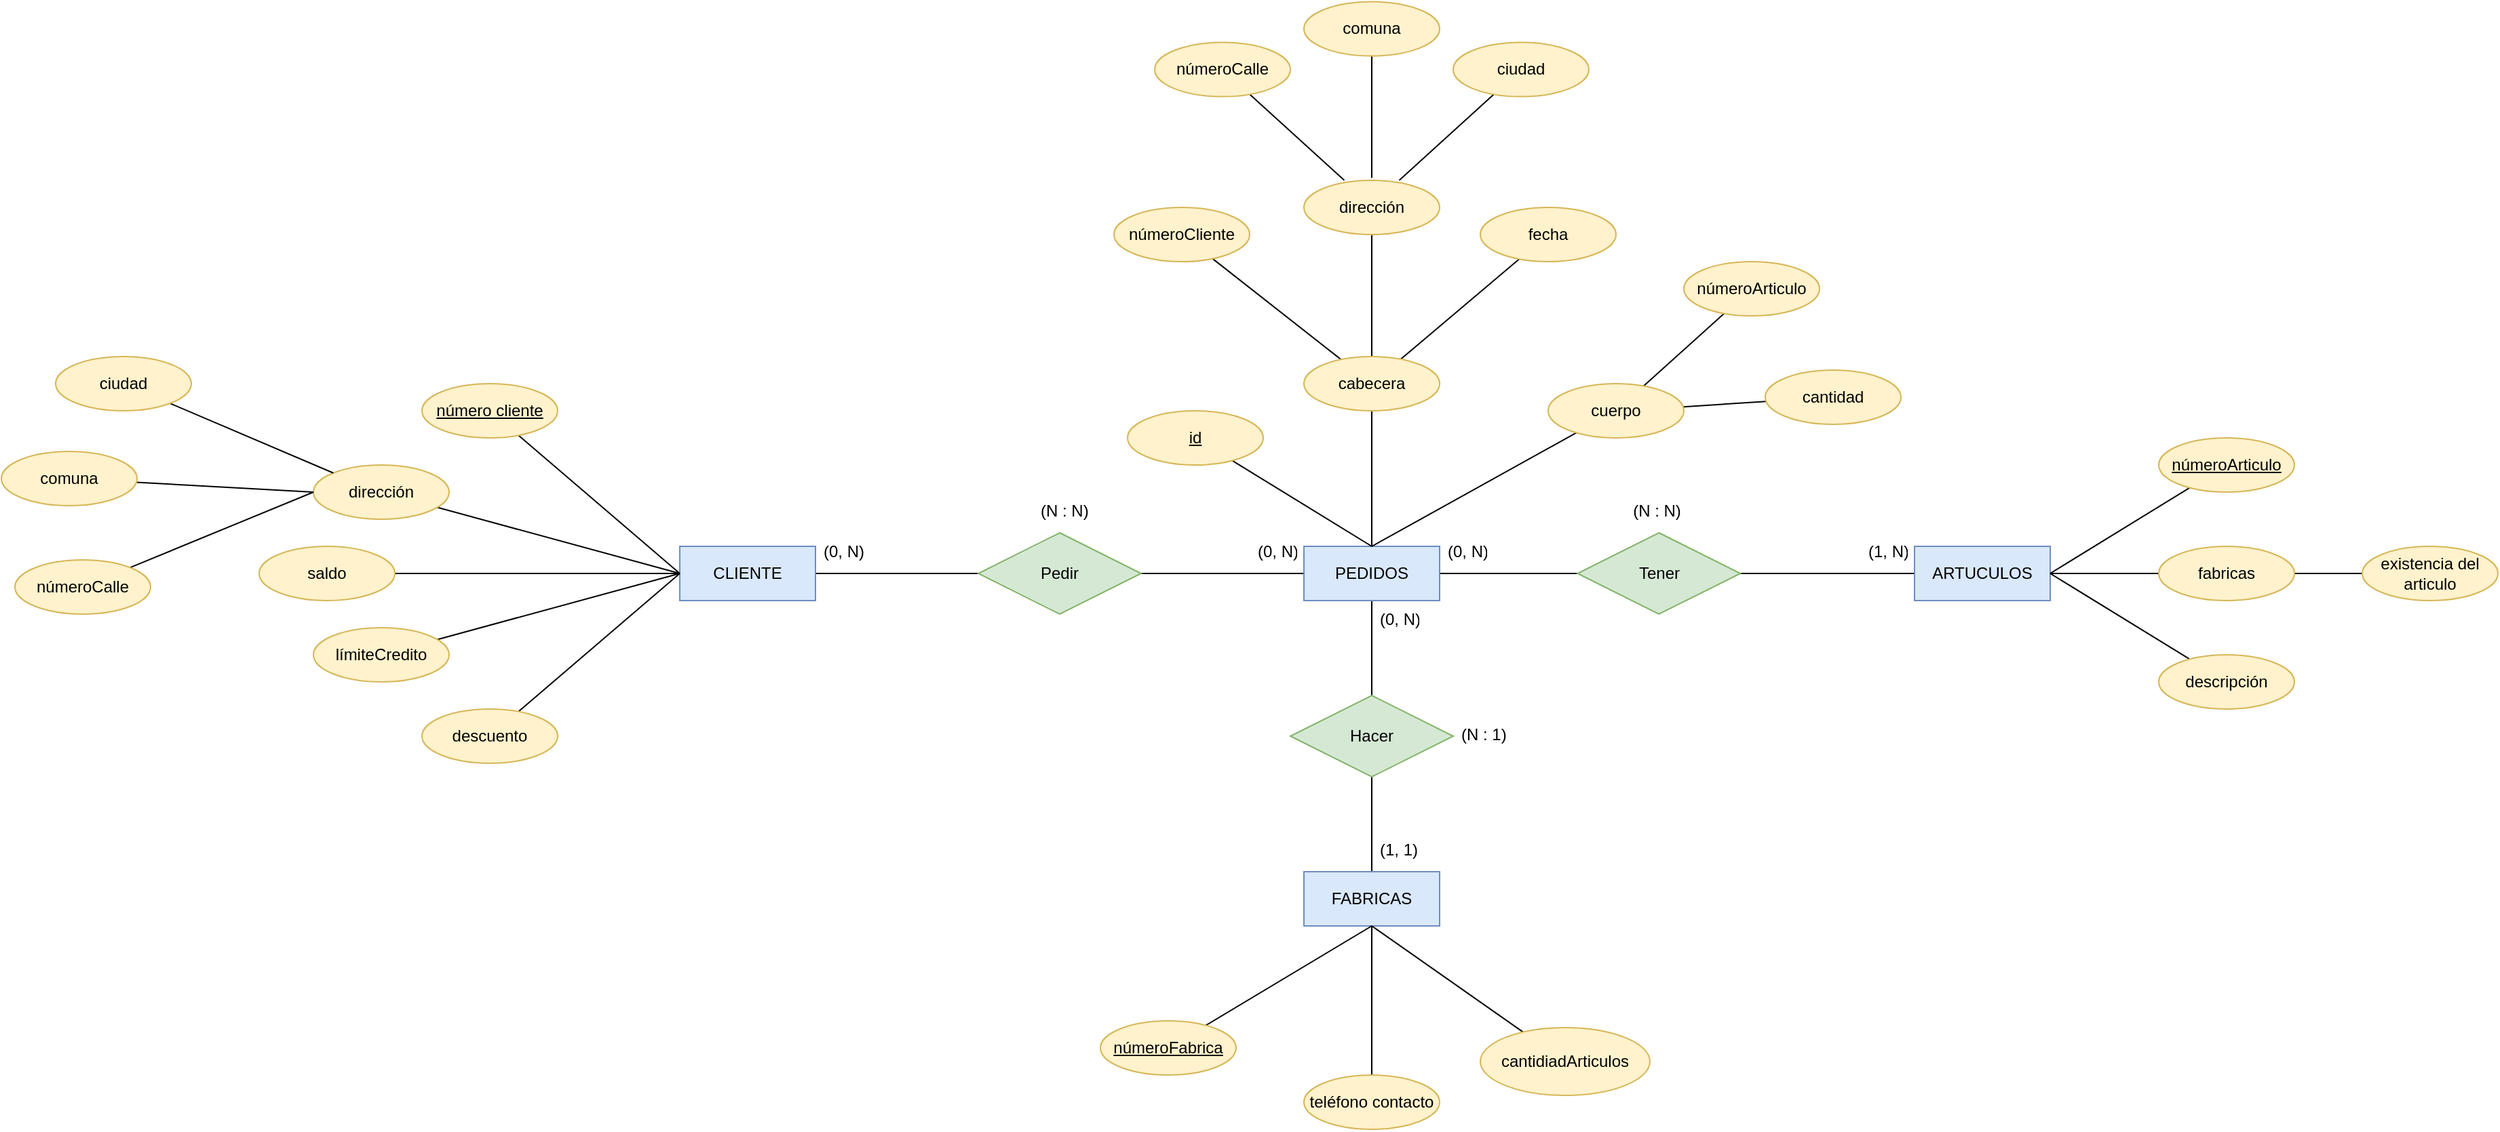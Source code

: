 <mxfile version="13.7.9" type="device" pages="5"><diagram id="jkxokSPv1zN1_NGbfHOv" name="1. Articulos y encargos"><mxGraphModel dx="2204" dy="1714" grid="1" gridSize="10" guides="1" tooltips="1" connect="1" arrows="1" fold="1" page="1" pageScale="1" pageWidth="700" pageHeight="1000" math="0" shadow="0"><root><mxCell id="0"/><mxCell id="1" parent="0"/><mxCell id="sPcILlLCXOI_S2Z_Lcqg-2" style="rounded=0;orthogonalLoop=1;jettySize=auto;html=1;endArrow=none;endFill=0;" edge="1" parent="1" source="sPcILlLCXOI_S2Z_Lcqg-1" target="sPcILlLCXOI_S2Z_Lcqg-3"><mxGeometry relative="1" as="geometry"><mxPoint x="460" y="260" as="targetPoint"/></mxGeometry></mxCell><mxCell id="sPcILlLCXOI_S2Z_Lcqg-1" value="CLIENTE" style="whiteSpace=wrap;html=1;align=center;fillColor=#dae8fc;strokeColor=#6c8ebf;" vertex="1" parent="1"><mxGeometry x="80" y="240" width="100" height="40" as="geometry"/></mxCell><mxCell id="sPcILlLCXOI_S2Z_Lcqg-4" style="edgeStyle=none;rounded=0;orthogonalLoop=1;jettySize=auto;html=1;endArrow=none;endFill=0;" edge="1" parent="1" source="sPcILlLCXOI_S2Z_Lcqg-3" target="sPcILlLCXOI_S2Z_Lcqg-5"><mxGeometry relative="1" as="geometry"><mxPoint x="600" y="260" as="targetPoint"/></mxGeometry></mxCell><mxCell id="sPcILlLCXOI_S2Z_Lcqg-3" value="Pedir" style="shape=rhombus;perimeter=rhombusPerimeter;whiteSpace=wrap;html=1;align=center;fillColor=#d5e8d4;strokeColor=#82b366;" vertex="1" parent="1"><mxGeometry x="300" y="230" width="120" height="60" as="geometry"/></mxCell><mxCell id="sPcILlLCXOI_S2Z_Lcqg-6" style="edgeStyle=none;rounded=0;orthogonalLoop=1;jettySize=auto;html=1;endArrow=none;endFill=0;" edge="1" parent="1" source="sPcILlLCXOI_S2Z_Lcqg-5" target="sPcILlLCXOI_S2Z_Lcqg-7"><mxGeometry relative="1" as="geometry"><mxPoint x="720" y="260" as="targetPoint"/></mxGeometry></mxCell><mxCell id="sPcILlLCXOI_S2Z_Lcqg-10" style="edgeStyle=none;rounded=0;orthogonalLoop=1;jettySize=auto;html=1;endArrow=none;endFill=0;" edge="1" parent="1" source="sPcILlLCXOI_S2Z_Lcqg-5" target="sPcILlLCXOI_S2Z_Lcqg-11"><mxGeometry relative="1" as="geometry"><mxPoint x="587" y="390" as="targetPoint"/></mxGeometry></mxCell><mxCell id="sPcILlLCXOI_S2Z_Lcqg-5" value="PEDIDOS" style="whiteSpace=wrap;html=1;align=center;fillColor=#dae8fc;strokeColor=#6c8ebf;" vertex="1" parent="1"><mxGeometry x="540" y="240" width="100" height="40" as="geometry"/></mxCell><mxCell id="sPcILlLCXOI_S2Z_Lcqg-8" style="edgeStyle=none;rounded=0;orthogonalLoop=1;jettySize=auto;html=1;endArrow=none;endFill=0;" edge="1" parent="1" source="sPcILlLCXOI_S2Z_Lcqg-7" target="sPcILlLCXOI_S2Z_Lcqg-9"><mxGeometry relative="1" as="geometry"><mxPoint x="911.6" y="260" as="targetPoint"/></mxGeometry></mxCell><mxCell id="sPcILlLCXOI_S2Z_Lcqg-7" value="Tener" style="shape=rhombus;perimeter=rhombusPerimeter;whiteSpace=wrap;html=1;align=center;fillColor=#d5e8d4;strokeColor=#82b366;" vertex="1" parent="1"><mxGeometry x="741.6" y="230" width="120" height="60" as="geometry"/></mxCell><mxCell id="sPcILlLCXOI_S2Z_Lcqg-9" value="ARTUCULOS" style="whiteSpace=wrap;html=1;align=center;fillColor=#dae8fc;strokeColor=#6c8ebf;" vertex="1" parent="1"><mxGeometry x="990.0" y="240" width="100" height="40" as="geometry"/></mxCell><mxCell id="sPcILlLCXOI_S2Z_Lcqg-12" style="edgeStyle=none;rounded=0;orthogonalLoop=1;jettySize=auto;html=1;endArrow=none;endFill=0;" edge="1" parent="1" source="sPcILlLCXOI_S2Z_Lcqg-11" target="sPcILlLCXOI_S2Z_Lcqg-13"><mxGeometry relative="1" as="geometry"><mxPoint x="590" y="500" as="targetPoint"/></mxGeometry></mxCell><mxCell id="sPcILlLCXOI_S2Z_Lcqg-11" value="Hacer" style="shape=rhombus;perimeter=rhombusPerimeter;whiteSpace=wrap;html=1;align=center;fillColor=#d5e8d4;strokeColor=#82b366;" vertex="1" parent="1"><mxGeometry x="530" y="350" width="120" height="60" as="geometry"/></mxCell><mxCell id="sPcILlLCXOI_S2Z_Lcqg-13" value="FABRICAS" style="whiteSpace=wrap;html=1;align=center;fillColor=#dae8fc;strokeColor=#6c8ebf;" vertex="1" parent="1"><mxGeometry x="540" y="480" width="100" height="40" as="geometry"/></mxCell><mxCell id="sPcILlLCXOI_S2Z_Lcqg-19" style="edgeStyle=none;rounded=0;orthogonalLoop=1;jettySize=auto;html=1;entryX=0;entryY=0.5;entryDx=0;entryDy=0;endArrow=none;endFill=0;" edge="1" parent="1" source="sPcILlLCXOI_S2Z_Lcqg-14" target="sPcILlLCXOI_S2Z_Lcqg-1"><mxGeometry relative="1" as="geometry"/></mxCell><mxCell id="sPcILlLCXOI_S2Z_Lcqg-14" value="número cliente" style="ellipse;whiteSpace=wrap;html=1;align=center;fontStyle=4;fillColor=#fff2cc;strokeColor=#d6b656;" vertex="1" parent="1"><mxGeometry x="-110" y="120" width="100" height="40" as="geometry"/></mxCell><mxCell id="sPcILlLCXOI_S2Z_Lcqg-20" style="edgeStyle=none;rounded=0;orthogonalLoop=1;jettySize=auto;html=1;entryX=0;entryY=0.5;entryDx=0;entryDy=0;endArrow=none;endFill=0;" edge="1" parent="1" source="sPcILlLCXOI_S2Z_Lcqg-15" target="sPcILlLCXOI_S2Z_Lcqg-1"><mxGeometry relative="1" as="geometry"/></mxCell><mxCell id="sPcILlLCXOI_S2Z_Lcqg-15" value="dirección" style="ellipse;whiteSpace=wrap;html=1;align=center;fillColor=#fff2cc;strokeColor=#d6b656;" vertex="1" parent="1"><mxGeometry x="-190" y="180" width="100" height="40" as="geometry"/></mxCell><mxCell id="sPcILlLCXOI_S2Z_Lcqg-21" style="edgeStyle=none;rounded=0;orthogonalLoop=1;jettySize=auto;html=1;entryX=0;entryY=0.5;entryDx=0;entryDy=0;endArrow=none;endFill=0;" edge="1" parent="1" source="sPcILlLCXOI_S2Z_Lcqg-16" target="sPcILlLCXOI_S2Z_Lcqg-1"><mxGeometry relative="1" as="geometry"/></mxCell><mxCell id="sPcILlLCXOI_S2Z_Lcqg-16" value="saldo" style="ellipse;whiteSpace=wrap;html=1;align=center;fillColor=#fff2cc;strokeColor=#d6b656;" vertex="1" parent="1"><mxGeometry x="-230" y="240" width="100" height="40" as="geometry"/></mxCell><mxCell id="sPcILlLCXOI_S2Z_Lcqg-22" style="edgeStyle=none;rounded=0;orthogonalLoop=1;jettySize=auto;html=1;entryX=0;entryY=0.5;entryDx=0;entryDy=0;endArrow=none;endFill=0;" edge="1" parent="1" source="sPcILlLCXOI_S2Z_Lcqg-17" target="sPcILlLCXOI_S2Z_Lcqg-1"><mxGeometry relative="1" as="geometry"/></mxCell><mxCell id="sPcILlLCXOI_S2Z_Lcqg-17" value="límiteCredito" style="ellipse;whiteSpace=wrap;html=1;align=center;fillColor=#fff2cc;strokeColor=#d6b656;" vertex="1" parent="1"><mxGeometry x="-190" y="300" width="100" height="40" as="geometry"/></mxCell><mxCell id="sPcILlLCXOI_S2Z_Lcqg-23" style="edgeStyle=none;rounded=0;orthogonalLoop=1;jettySize=auto;html=1;entryX=0;entryY=0.5;entryDx=0;entryDy=0;endArrow=none;endFill=0;" edge="1" parent="1" source="sPcILlLCXOI_S2Z_Lcqg-18" target="sPcILlLCXOI_S2Z_Lcqg-1"><mxGeometry relative="1" as="geometry"/></mxCell><mxCell id="sPcILlLCXOI_S2Z_Lcqg-18" value="descuento" style="ellipse;whiteSpace=wrap;html=1;align=center;fillColor=#fff2cc;strokeColor=#d6b656;" vertex="1" parent="1"><mxGeometry x="-110" y="360" width="100" height="40" as="geometry"/></mxCell><mxCell id="sPcILlLCXOI_S2Z_Lcqg-30" style="edgeStyle=none;rounded=0;orthogonalLoop=1;jettySize=auto;html=1;entryX=1;entryY=0.5;entryDx=0;entryDy=0;endArrow=none;endFill=0;" edge="1" parent="1" source="sPcILlLCXOI_S2Z_Lcqg-24" target="sPcILlLCXOI_S2Z_Lcqg-9"><mxGeometry relative="1" as="geometry"/></mxCell><mxCell id="sPcILlLCXOI_S2Z_Lcqg-24" value="númeroArticulo" style="ellipse;whiteSpace=wrap;html=1;align=center;fontStyle=4;fillColor=#fff2cc;strokeColor=#d6b656;" vertex="1" parent="1"><mxGeometry x="1170" y="160" width="100" height="40" as="geometry"/></mxCell><mxCell id="sPcILlLCXOI_S2Z_Lcqg-31" style="edgeStyle=none;rounded=0;orthogonalLoop=1;jettySize=auto;html=1;entryX=1;entryY=0.5;entryDx=0;entryDy=0;endArrow=none;endFill=0;" edge="1" parent="1" source="sPcILlLCXOI_S2Z_Lcqg-25" target="sPcILlLCXOI_S2Z_Lcqg-9"><mxGeometry relative="1" as="geometry"/></mxCell><mxCell id="sPcILlLCXOI_S2Z_Lcqg-33" style="edgeStyle=none;rounded=0;orthogonalLoop=1;jettySize=auto;html=1;entryX=0;entryY=0.5;entryDx=0;entryDy=0;endArrow=none;endFill=0;" edge="1" parent="1" source="sPcILlLCXOI_S2Z_Lcqg-25" target="sPcILlLCXOI_S2Z_Lcqg-27"><mxGeometry relative="1" as="geometry"/></mxCell><mxCell id="sPcILlLCXOI_S2Z_Lcqg-25" value="fabricas" style="ellipse;whiteSpace=wrap;html=1;align=center;fillColor=#fff2cc;strokeColor=#d6b656;" vertex="1" parent="1"><mxGeometry x="1170" y="240" width="100" height="40" as="geometry"/></mxCell><mxCell id="sPcILlLCXOI_S2Z_Lcqg-27" value="existencia del articulo" style="ellipse;whiteSpace=wrap;html=1;align=center;fillColor=#fff2cc;strokeColor=#d6b656;" vertex="1" parent="1"><mxGeometry x="1320" y="240" width="100" height="40" as="geometry"/></mxCell><mxCell id="sPcILlLCXOI_S2Z_Lcqg-32" style="edgeStyle=none;rounded=0;orthogonalLoop=1;jettySize=auto;html=1;entryX=1;entryY=0.5;entryDx=0;entryDy=0;endArrow=none;endFill=0;" edge="1" parent="1" source="sPcILlLCXOI_S2Z_Lcqg-29" target="sPcILlLCXOI_S2Z_Lcqg-9"><mxGeometry relative="1" as="geometry"/></mxCell><mxCell id="sPcILlLCXOI_S2Z_Lcqg-29" value="descripción" style="ellipse;whiteSpace=wrap;html=1;align=center;fillColor=#fff2cc;strokeColor=#d6b656;" vertex="1" parent="1"><mxGeometry x="1170" y="320" width="100" height="40" as="geometry"/></mxCell><mxCell id="sPcILlLCXOI_S2Z_Lcqg-38" style="edgeStyle=none;rounded=0;orthogonalLoop=1;jettySize=auto;html=1;endArrow=none;endFill=0;" edge="1" parent="1" source="sPcILlLCXOI_S2Z_Lcqg-34" target="sPcILlLCXOI_S2Z_Lcqg-39"><mxGeometry relative="1" as="geometry"><mxPoint x="560" y="50" as="targetPoint"/></mxGeometry></mxCell><mxCell id="sPcILlLCXOI_S2Z_Lcqg-40" style="edgeStyle=none;rounded=0;orthogonalLoop=1;jettySize=auto;html=1;endArrow=none;endFill=0;" edge="1" parent="1" source="sPcILlLCXOI_S2Z_Lcqg-34" target="sPcILlLCXOI_S2Z_Lcqg-41"><mxGeometry relative="1" as="geometry"><mxPoint x="590" y="10" as="targetPoint"/></mxGeometry></mxCell><mxCell id="sPcILlLCXOI_S2Z_Lcqg-42" style="edgeStyle=none;rounded=0;orthogonalLoop=1;jettySize=auto;html=1;endArrow=none;endFill=0;" edge="1" parent="1" source="sPcILlLCXOI_S2Z_Lcqg-34" target="sPcILlLCXOI_S2Z_Lcqg-43"><mxGeometry relative="1" as="geometry"><mxPoint x="670" y="40" as="targetPoint"/></mxGeometry></mxCell><mxCell id="sPcILlLCXOI_S2Z_Lcqg-50" style="edgeStyle=none;rounded=0;orthogonalLoop=1;jettySize=auto;html=1;entryX=0.5;entryY=0;entryDx=0;entryDy=0;endArrow=none;endFill=0;" edge="1" parent="1" source="sPcILlLCXOI_S2Z_Lcqg-34" target="sPcILlLCXOI_S2Z_Lcqg-5"><mxGeometry relative="1" as="geometry"/></mxCell><mxCell id="sPcILlLCXOI_S2Z_Lcqg-34" value="cabecera" style="ellipse;whiteSpace=wrap;html=1;align=center;fillColor=#fff2cc;strokeColor=#d6b656;" vertex="1" parent="1"><mxGeometry x="540" y="100" width="100" height="40" as="geometry"/></mxCell><mxCell id="sPcILlLCXOI_S2Z_Lcqg-52" style="edgeStyle=none;rounded=0;orthogonalLoop=1;jettySize=auto;html=1;entryX=0.5;entryY=0;entryDx=0;entryDy=0;endArrow=none;endFill=0;" edge="1" parent="1" source="sPcILlLCXOI_S2Z_Lcqg-35" target="sPcILlLCXOI_S2Z_Lcqg-5"><mxGeometry relative="1" as="geometry"/></mxCell><mxCell id="sPcILlLCXOI_S2Z_Lcqg-35" value="id" style="ellipse;whiteSpace=wrap;html=1;align=center;fontStyle=4;fillColor=#fff2cc;strokeColor=#d6b656;" vertex="1" parent="1"><mxGeometry x="410" y="140" width="100" height="40" as="geometry"/></mxCell><mxCell id="sPcILlLCXOI_S2Z_Lcqg-51" style="edgeStyle=none;rounded=0;orthogonalLoop=1;jettySize=auto;html=1;entryX=0.5;entryY=0;entryDx=0;entryDy=0;endArrow=none;endFill=0;" edge="1" parent="1" source="sPcILlLCXOI_S2Z_Lcqg-37" target="sPcILlLCXOI_S2Z_Lcqg-5"><mxGeometry relative="1" as="geometry"/></mxCell><mxCell id="sPcILlLCXOI_S2Z_Lcqg-53" style="edgeStyle=none;rounded=0;orthogonalLoop=1;jettySize=auto;html=1;endArrow=none;endFill=0;" edge="1" parent="1" source="sPcILlLCXOI_S2Z_Lcqg-37" target="sPcILlLCXOI_S2Z_Lcqg-54"><mxGeometry relative="1" as="geometry"><mxPoint x="870" y="50" as="targetPoint"/></mxGeometry></mxCell><mxCell id="sPcILlLCXOI_S2Z_Lcqg-55" style="edgeStyle=none;rounded=0;orthogonalLoop=1;jettySize=auto;html=1;endArrow=none;endFill=0;" edge="1" parent="1" source="sPcILlLCXOI_S2Z_Lcqg-37" target="sPcILlLCXOI_S2Z_Lcqg-56"><mxGeometry relative="1" as="geometry"><mxPoint x="890" y="140" as="targetPoint"/></mxGeometry></mxCell><mxCell id="sPcILlLCXOI_S2Z_Lcqg-37" value="cuerpo" style="ellipse;whiteSpace=wrap;html=1;align=center;fillColor=#fff2cc;strokeColor=#d6b656;" vertex="1" parent="1"><mxGeometry x="720" y="120" width="100" height="40" as="geometry"/></mxCell><mxCell id="sPcILlLCXOI_S2Z_Lcqg-39" value="númeroCliente" style="ellipse;whiteSpace=wrap;html=1;align=center;fillColor=#fff2cc;strokeColor=#d6b656;" vertex="1" parent="1"><mxGeometry x="400" y="-10" width="100" height="40" as="geometry"/></mxCell><mxCell id="sPcILlLCXOI_S2Z_Lcqg-44" style="edgeStyle=none;rounded=0;orthogonalLoop=1;jettySize=auto;html=1;endArrow=none;endFill=0;" edge="1" parent="1" target="sPcILlLCXOI_S2Z_Lcqg-45"><mxGeometry relative="1" as="geometry"><mxPoint x="560" y="-91.71" as="targetPoint"/><mxPoint x="569.754" y="-29.997" as="sourcePoint"/></mxGeometry></mxCell><mxCell id="sPcILlLCXOI_S2Z_Lcqg-46" style="edgeStyle=none;rounded=0;orthogonalLoop=1;jettySize=auto;html=1;endArrow=none;endFill=0;" edge="1" parent="1" target="sPcILlLCXOI_S2Z_Lcqg-47"><mxGeometry relative="1" as="geometry"><mxPoint x="590" y="-101.71" as="targetPoint"/><mxPoint x="590" y="-31.71" as="sourcePoint"/></mxGeometry></mxCell><mxCell id="sPcILlLCXOI_S2Z_Lcqg-48" style="edgeStyle=none;rounded=0;orthogonalLoop=1;jettySize=auto;html=1;endArrow=none;endFill=0;" edge="1" parent="1" target="sPcILlLCXOI_S2Z_Lcqg-49"><mxGeometry relative="1" as="geometry"><mxPoint x="670" y="-101.71" as="targetPoint"/><mxPoint x="610.246" y="-29.997" as="sourcePoint"/></mxGeometry></mxCell><mxCell id="sPcILlLCXOI_S2Z_Lcqg-41" value="dirección" style="ellipse;whiteSpace=wrap;html=1;align=center;fillColor=#fff2cc;strokeColor=#d6b656;" vertex="1" parent="1"><mxGeometry x="540" y="-30" width="100" height="40" as="geometry"/></mxCell><mxCell id="sPcILlLCXOI_S2Z_Lcqg-43" value="fecha" style="ellipse;whiteSpace=wrap;html=1;align=center;fillColor=#fff2cc;strokeColor=#d6b656;" vertex="1" parent="1"><mxGeometry x="670" y="-10" width="100" height="40" as="geometry"/></mxCell><mxCell id="sPcILlLCXOI_S2Z_Lcqg-45" value="númeroCalle" style="ellipse;whiteSpace=wrap;html=1;align=center;fillColor=#fff2cc;strokeColor=#d6b656;" vertex="1" parent="1"><mxGeometry x="430" y="-131.71" width="100" height="40" as="geometry"/></mxCell><mxCell id="sPcILlLCXOI_S2Z_Lcqg-47" value="comuna" style="ellipse;whiteSpace=wrap;html=1;align=center;fillColor=#fff2cc;strokeColor=#d6b656;" vertex="1" parent="1"><mxGeometry x="540" y="-161.71" width="100" height="40" as="geometry"/></mxCell><mxCell id="sPcILlLCXOI_S2Z_Lcqg-49" value="ciudad" style="ellipse;whiteSpace=wrap;html=1;align=center;fillColor=#fff2cc;strokeColor=#d6b656;" vertex="1" parent="1"><mxGeometry x="650" y="-131.71" width="100" height="40" as="geometry"/></mxCell><mxCell id="sPcILlLCXOI_S2Z_Lcqg-54" value="númeroArticulo" style="ellipse;whiteSpace=wrap;html=1;align=center;fillColor=#fff2cc;strokeColor=#d6b656;" vertex="1" parent="1"><mxGeometry x="820" y="30" width="100" height="40" as="geometry"/></mxCell><mxCell id="sPcILlLCXOI_S2Z_Lcqg-56" value="cantidad" style="ellipse;whiteSpace=wrap;html=1;align=center;fillColor=#fff2cc;strokeColor=#d6b656;" vertex="1" parent="1"><mxGeometry x="880" y="110" width="100" height="40" as="geometry"/></mxCell><mxCell id="sPcILlLCXOI_S2Z_Lcqg-63" style="edgeStyle=none;rounded=0;orthogonalLoop=1;jettySize=auto;html=1;entryX=0.5;entryY=1;entryDx=0;entryDy=0;endArrow=none;endFill=0;" edge="1" parent="1" source="sPcILlLCXOI_S2Z_Lcqg-57" target="sPcILlLCXOI_S2Z_Lcqg-13"><mxGeometry relative="1" as="geometry"/></mxCell><mxCell id="sPcILlLCXOI_S2Z_Lcqg-57" value="númeroFabrica" style="ellipse;whiteSpace=wrap;html=1;align=center;fontStyle=4;fillColor=#fff2cc;strokeColor=#d6b656;" vertex="1" parent="1"><mxGeometry x="390" y="590" width="100" height="40" as="geometry"/></mxCell><mxCell id="sPcILlLCXOI_S2Z_Lcqg-62" style="edgeStyle=none;rounded=0;orthogonalLoop=1;jettySize=auto;html=1;entryX=0.5;entryY=1;entryDx=0;entryDy=0;endArrow=none;endFill=0;" edge="1" parent="1" source="sPcILlLCXOI_S2Z_Lcqg-58" target="sPcILlLCXOI_S2Z_Lcqg-13"><mxGeometry relative="1" as="geometry"/></mxCell><mxCell id="sPcILlLCXOI_S2Z_Lcqg-58" value="teléfono contacto" style="ellipse;whiteSpace=wrap;html=1;align=center;fillColor=#fff2cc;strokeColor=#d6b656;" vertex="1" parent="1"><mxGeometry x="540" y="630" width="100" height="40" as="geometry"/></mxCell><mxCell id="sPcILlLCXOI_S2Z_Lcqg-64" style="edgeStyle=none;rounded=0;orthogonalLoop=1;jettySize=auto;html=1;endArrow=none;endFill=0;" edge="1" parent="1" source="sPcILlLCXOI_S2Z_Lcqg-59"><mxGeometry relative="1" as="geometry"><mxPoint x="590" y="520" as="targetPoint"/></mxGeometry></mxCell><mxCell id="sPcILlLCXOI_S2Z_Lcqg-59" value="cantidiadArticulos" style="ellipse;whiteSpace=wrap;html=1;align=center;fillColor=#fff2cc;strokeColor=#d6b656;" vertex="1" parent="1"><mxGeometry x="670" y="595" width="125" height="50" as="geometry"/></mxCell><mxCell id="sPcILlLCXOI_S2Z_Lcqg-65" style="edgeStyle=none;rounded=0;orthogonalLoop=1;jettySize=auto;html=1;endArrow=none;endFill=0;exitX=0;exitY=0.5;exitDx=0;exitDy=0;" edge="1" parent="1" target="sPcILlLCXOI_S2Z_Lcqg-68" source="sPcILlLCXOI_S2Z_Lcqg-15"><mxGeometry relative="1" as="geometry"><mxPoint x="-350" y="100.0" as="targetPoint"/><mxPoint x="-340.246" y="161.713" as="sourcePoint"/></mxGeometry></mxCell><mxCell id="sPcILlLCXOI_S2Z_Lcqg-66" style="edgeStyle=none;rounded=0;orthogonalLoop=1;jettySize=auto;html=1;endArrow=none;endFill=0;exitX=0;exitY=0.5;exitDx=0;exitDy=0;" edge="1" parent="1" target="sPcILlLCXOI_S2Z_Lcqg-69" source="sPcILlLCXOI_S2Z_Lcqg-15"><mxGeometry relative="1" as="geometry"><mxPoint x="-320" y="90" as="targetPoint"/><mxPoint x="-320" y="160.0" as="sourcePoint"/></mxGeometry></mxCell><mxCell id="sPcILlLCXOI_S2Z_Lcqg-67" style="edgeStyle=none;rounded=0;orthogonalLoop=1;jettySize=auto;html=1;endArrow=none;endFill=0;exitX=0;exitY=0;exitDx=0;exitDy=0;" edge="1" parent="1" target="sPcILlLCXOI_S2Z_Lcqg-70" source="sPcILlLCXOI_S2Z_Lcqg-15"><mxGeometry relative="1" as="geometry"><mxPoint x="-240" y="90" as="targetPoint"/><mxPoint x="-299.754" y="161.713" as="sourcePoint"/></mxGeometry></mxCell><mxCell id="sPcILlLCXOI_S2Z_Lcqg-68" value="númeroCalle" style="ellipse;whiteSpace=wrap;html=1;align=center;fillColor=#fff2cc;strokeColor=#d6b656;" vertex="1" parent="1"><mxGeometry x="-410" y="250" width="100" height="40" as="geometry"/></mxCell><mxCell id="sPcILlLCXOI_S2Z_Lcqg-69" value="comuna" style="ellipse;whiteSpace=wrap;html=1;align=center;fillColor=#fff2cc;strokeColor=#d6b656;" vertex="1" parent="1"><mxGeometry x="-420" y="170" width="100" height="40" as="geometry"/></mxCell><mxCell id="sPcILlLCXOI_S2Z_Lcqg-70" value="ciudad" style="ellipse;whiteSpace=wrap;html=1;align=center;fillColor=#fff2cc;strokeColor=#d6b656;" vertex="1" parent="1"><mxGeometry x="-380" y="100.0" width="100" height="40" as="geometry"/></mxCell><mxCell id="sPcILlLCXOI_S2Z_Lcqg-71" value="(0, N)" style="text;strokeColor=none;fillColor=none;spacingLeft=4;spacingRight=4;overflow=hidden;rotatable=0;points=[[0,0.5],[1,0.5]];portConstraint=eastwest;fontSize=12;" vertex="1" parent="1"><mxGeometry x="180" y="230" width="50" height="30" as="geometry"/></mxCell><mxCell id="sPcILlLCXOI_S2Z_Lcqg-72" value="(0, N)" style="text;strokeColor=none;fillColor=none;spacingLeft=4;spacingRight=4;overflow=hidden;rotatable=0;points=[[0,0.5],[1,0.5]];portConstraint=eastwest;fontSize=12;" vertex="1" parent="1"><mxGeometry x="500" y="230" width="40" height="30" as="geometry"/></mxCell><mxCell id="sPcILlLCXOI_S2Z_Lcqg-73" value="(N : N)" style="text;strokeColor=none;fillColor=none;spacingLeft=4;spacingRight=4;overflow=hidden;rotatable=0;points=[[0,0.5],[1,0.5]];portConstraint=eastwest;fontSize=12;" vertex="1" parent="1"><mxGeometry x="340" y="200" width="50" height="30" as="geometry"/></mxCell><mxCell id="sPcILlLCXOI_S2Z_Lcqg-74" value="(0, N)" style="text;strokeColor=none;fillColor=none;spacingLeft=4;spacingRight=4;overflow=hidden;rotatable=0;points=[[0,0.5],[1,0.5]];portConstraint=eastwest;fontSize=12;" vertex="1" parent="1"><mxGeometry x="640" y="230" width="40" height="30" as="geometry"/></mxCell><mxCell id="sPcILlLCXOI_S2Z_Lcqg-75" value="(1, N)" style="text;strokeColor=none;fillColor=none;spacingLeft=4;spacingRight=4;overflow=hidden;rotatable=0;points=[[0,0.5],[1,0.5]];portConstraint=eastwest;fontSize=12;" vertex="1" parent="1"><mxGeometry x="950" y="230" width="40" height="30" as="geometry"/></mxCell><mxCell id="sPcILlLCXOI_S2Z_Lcqg-76" value="(N : N)" style="text;strokeColor=none;fillColor=none;spacingLeft=4;spacingRight=4;overflow=hidden;rotatable=0;points=[[0,0.5],[1,0.5]];portConstraint=eastwest;fontSize=12;" vertex="1" parent="1"><mxGeometry x="776.6" y="200" width="50" height="30" as="geometry"/></mxCell><mxCell id="sPcILlLCXOI_S2Z_Lcqg-77" value="(1, 1)" style="text;strokeColor=none;fillColor=none;spacingLeft=4;spacingRight=4;overflow=hidden;rotatable=0;points=[[0,0.5],[1,0.5]];portConstraint=eastwest;fontSize=12;" vertex="1" parent="1"><mxGeometry x="590" y="450" width="40" height="30" as="geometry"/></mxCell><mxCell id="sPcILlLCXOI_S2Z_Lcqg-78" value="(0, N)" style="text;strokeColor=none;fillColor=none;spacingLeft=4;spacingRight=4;overflow=hidden;rotatable=0;points=[[0,0.5],[1,0.5]];portConstraint=eastwest;fontSize=12;" vertex="1" parent="1"><mxGeometry x="590" y="280" width="40" height="30" as="geometry"/></mxCell><mxCell id="sPcILlLCXOI_S2Z_Lcqg-79" value="(N : 1)" style="text;strokeColor=none;fillColor=none;spacingLeft=4;spacingRight=4;overflow=hidden;rotatable=0;points=[[0,0.5],[1,0.5]];portConstraint=eastwest;fontSize=12;" vertex="1" parent="1"><mxGeometry x="650" y="365" width="50" height="30" as="geometry"/></mxCell></root></mxGraphModel></diagram><diagram id="AkLy11Q2Ho7O8SAbqbM5" name="2. Sistema de ventas"><mxGraphModel dx="1209" dy="1599" grid="1" gridSize="10" guides="1" tooltips="1" connect="1" arrows="1" fold="1" page="1" pageScale="1" pageWidth="700" pageHeight="1000" math="0" shadow="0"><root><mxCell id="L6KLOyIzPxS0RfQttgaw-0"/><mxCell id="L6KLOyIzPxS0RfQttgaw-1" parent="L6KLOyIzPxS0RfQttgaw-0"/><mxCell id="_sanNB18VnEsc_55SyD4-8" style="edgeStyle=none;rounded=0;orthogonalLoop=1;jettySize=auto;html=1;endArrow=none;endFill=0;" edge="1" parent="L6KLOyIzPxS0RfQttgaw-1" source="_sanNB18VnEsc_55SyD4-0" target="_sanNB18VnEsc_55SyD4-9"><mxGeometry relative="1" as="geometry"><mxPoint x="300" y="100" as="targetPoint"/></mxGeometry></mxCell><mxCell id="_sanNB18VnEsc_55SyD4-0" value="PROVEEDOR" style="whiteSpace=wrap;html=1;align=center;" vertex="1" parent="L6KLOyIzPxS0RfQttgaw-1"><mxGeometry x="50" y="80" width="100" height="40" as="geometry"/></mxCell><mxCell id="_sanNB18VnEsc_55SyD4-12" style="edgeStyle=none;rounded=0;orthogonalLoop=1;jettySize=auto;html=1;endArrow=none;endFill=0;" edge="1" parent="L6KLOyIzPxS0RfQttgaw-1" source="_sanNB18VnEsc_55SyD4-1" target="_sanNB18VnEsc_55SyD4-13"><mxGeometry relative="1" as="geometry"><mxPoint x="620" y="100" as="targetPoint"/></mxGeometry></mxCell><mxCell id="_sanNB18VnEsc_55SyD4-1" value="PRODUCTO" style="whiteSpace=wrap;html=1;align=center;" vertex="1" parent="L6KLOyIzPxS0RfQttgaw-1"><mxGeometry x="450" y="80" width="100" height="40" as="geometry"/></mxCell><mxCell id="_sanNB18VnEsc_55SyD4-2" value="CATEGORIA" style="whiteSpace=wrap;html=1;align=center;" vertex="1" parent="L6KLOyIzPxS0RfQttgaw-1"><mxGeometry x="890" y="80" width="100" height="40" as="geometry"/></mxCell><mxCell id="_sanNB18VnEsc_55SyD4-18" style="edgeStyle=none;rounded=0;orthogonalLoop=1;jettySize=auto;html=1;exitX=0.5;exitY=0;exitDx=0;exitDy=0;endArrow=none;endFill=0;" edge="1" parent="L6KLOyIzPxS0RfQttgaw-1" source="_sanNB18VnEsc_55SyD4-3" target="_sanNB18VnEsc_55SyD4-19"><mxGeometry relative="1" as="geometry"><mxPoint x="500" y="190" as="targetPoint"/></mxGeometry></mxCell><mxCell id="_sanNB18VnEsc_55SyD4-3" value="VENTA" style="whiteSpace=wrap;html=1;align=center;" vertex="1" parent="L6KLOyIzPxS0RfQttgaw-1"><mxGeometry x="450" y="270" width="100" height="40" as="geometry"/></mxCell><mxCell id="_sanNB18VnEsc_55SyD4-15" style="edgeStyle=none;rounded=0;orthogonalLoop=1;jettySize=auto;html=1;endArrow=none;endFill=0;" edge="1" parent="L6KLOyIzPxS0RfQttgaw-1" source="_sanNB18VnEsc_55SyD4-7" target="_sanNB18VnEsc_55SyD4-16"><mxGeometry relative="1" as="geometry"><mxPoint x="500" y="420" as="targetPoint"/></mxGeometry></mxCell><mxCell id="_sanNB18VnEsc_55SyD4-7" value="CLIENTE" style="whiteSpace=wrap;html=1;align=center;" vertex="1" parent="L6KLOyIzPxS0RfQttgaw-1"><mxGeometry x="450" y="530" width="100" height="40" as="geometry"/></mxCell><mxCell id="_sanNB18VnEsc_55SyD4-10" style="edgeStyle=none;rounded=0;orthogonalLoop=1;jettySize=auto;html=1;entryX=0;entryY=0.5;entryDx=0;entryDy=0;endArrow=none;endFill=0;" edge="1" parent="L6KLOyIzPxS0RfQttgaw-1" source="_sanNB18VnEsc_55SyD4-9" target="_sanNB18VnEsc_55SyD4-1"><mxGeometry relative="1" as="geometry"/></mxCell><mxCell id="_sanNB18VnEsc_55SyD4-9" value="Proporciona" style="shape=rhombus;perimeter=rhombusPerimeter;whiteSpace=wrap;html=1;align=center;" vertex="1" parent="L6KLOyIzPxS0RfQttgaw-1"><mxGeometry x="240" y="70" width="120" height="60" as="geometry"/></mxCell><mxCell id="_sanNB18VnEsc_55SyD4-11" style="edgeStyle=none;rounded=0;orthogonalLoop=1;jettySize=auto;html=1;exitX=0.75;exitY=0;exitDx=0;exitDy=0;endArrow=none;endFill=0;" edge="1" parent="L6KLOyIzPxS0RfQttgaw-1" source="_sanNB18VnEsc_55SyD4-1" target="_sanNB18VnEsc_55SyD4-1"><mxGeometry relative="1" as="geometry"/></mxCell><mxCell id="_sanNB18VnEsc_55SyD4-14" style="edgeStyle=none;rounded=0;orthogonalLoop=1;jettySize=auto;html=1;entryX=0;entryY=0.5;entryDx=0;entryDy=0;endArrow=none;endFill=0;" edge="1" parent="L6KLOyIzPxS0RfQttgaw-1" source="_sanNB18VnEsc_55SyD4-13" target="_sanNB18VnEsc_55SyD4-2"><mxGeometry relative="1" as="geometry"/></mxCell><mxCell id="_sanNB18VnEsc_55SyD4-13" value="Pertenece" style="shape=rhombus;perimeter=rhombusPerimeter;whiteSpace=wrap;html=1;align=center;" vertex="1" parent="L6KLOyIzPxS0RfQttgaw-1"><mxGeometry x="670" y="70" width="120" height="60" as="geometry"/></mxCell><mxCell id="_sanNB18VnEsc_55SyD4-17" style="edgeStyle=none;rounded=0;orthogonalLoop=1;jettySize=auto;html=1;entryX=0.5;entryY=1;entryDx=0;entryDy=0;endArrow=none;endFill=0;" edge="1" parent="L6KLOyIzPxS0RfQttgaw-1" source="_sanNB18VnEsc_55SyD4-16" target="_sanNB18VnEsc_55SyD4-3"><mxGeometry relative="1" as="geometry"/></mxCell><mxCell id="_sanNB18VnEsc_55SyD4-16" value="Hace" style="shape=rhombus;perimeter=rhombusPerimeter;whiteSpace=wrap;html=1;align=center;" vertex="1" parent="L6KLOyIzPxS0RfQttgaw-1"><mxGeometry x="440" y="390" width="120" height="60" as="geometry"/></mxCell><mxCell id="_sanNB18VnEsc_55SyD4-20" style="edgeStyle=none;rounded=0;orthogonalLoop=1;jettySize=auto;html=1;entryX=0.5;entryY=1;entryDx=0;entryDy=0;endArrow=none;endFill=0;" edge="1" parent="L6KLOyIzPxS0RfQttgaw-1" source="_sanNB18VnEsc_55SyD4-19" target="_sanNB18VnEsc_55SyD4-1"><mxGeometry relative="1" as="geometry"/></mxCell><mxCell id="_sanNB18VnEsc_55SyD4-19" value="Tiene" style="shape=rhombus;perimeter=rhombusPerimeter;whiteSpace=wrap;html=1;align=center;" vertex="1" parent="L6KLOyIzPxS0RfQttgaw-1"><mxGeometry x="440" y="160" width="120" height="60" as="geometry"/></mxCell><mxCell id="_sanNB18VnEsc_55SyD4-27" style="edgeStyle=none;rounded=0;orthogonalLoop=1;jettySize=auto;html=1;entryX=0;entryY=0.5;entryDx=0;entryDy=0;endArrow=none;endFill=0;" edge="1" parent="L6KLOyIzPxS0RfQttgaw-1" source="_sanNB18VnEsc_55SyD4-21" target="_sanNB18VnEsc_55SyD4-0"><mxGeometry relative="1" as="geometry"/></mxCell><mxCell id="_sanNB18VnEsc_55SyD4-21" value="RUT" style="ellipse;whiteSpace=wrap;html=1;align=center;fontStyle=4;" vertex="1" parent="L6KLOyIzPxS0RfQttgaw-1"><mxGeometry x="-120" width="100" height="40" as="geometry"/></mxCell><mxCell id="_sanNB18VnEsc_55SyD4-28" style="edgeStyle=none;rounded=0;orthogonalLoop=1;jettySize=auto;html=1;entryX=0;entryY=0.5;entryDx=0;entryDy=0;endArrow=none;endFill=0;" edge="1" parent="L6KLOyIzPxS0RfQttgaw-1" source="_sanNB18VnEsc_55SyD4-22" target="_sanNB18VnEsc_55SyD4-0"><mxGeometry relative="1" as="geometry"/></mxCell><mxCell id="_sanNB18VnEsc_55SyD4-32" style="edgeStyle=none;rounded=0;orthogonalLoop=1;jettySize=auto;html=1;endArrow=none;endFill=0;" edge="1" parent="L6KLOyIzPxS0RfQttgaw-1" source="_sanNB18VnEsc_55SyD4-22" target="_sanNB18VnEsc_55SyD4-33"><mxGeometry relative="1" as="geometry"><mxPoint x="-310" y="70" as="targetPoint"/></mxGeometry></mxCell><mxCell id="_sanNB18VnEsc_55SyD4-34" style="edgeStyle=none;rounded=0;orthogonalLoop=1;jettySize=auto;html=1;endArrow=none;endFill=0;" edge="1" parent="L6KLOyIzPxS0RfQttgaw-1" source="_sanNB18VnEsc_55SyD4-22" target="_sanNB18VnEsc_55SyD4-35"><mxGeometry relative="1" as="geometry"><mxPoint x="-320" as="targetPoint"/></mxGeometry></mxCell><mxCell id="_sanNB18VnEsc_55SyD4-36" style="edgeStyle=none;rounded=0;orthogonalLoop=1;jettySize=auto;html=1;endArrow=none;endFill=0;" edge="1" parent="L6KLOyIzPxS0RfQttgaw-1" source="_sanNB18VnEsc_55SyD4-22" target="_sanNB18VnEsc_55SyD4-37"><mxGeometry relative="1" as="geometry"><mxPoint x="-230" y="-40" as="targetPoint"/></mxGeometry></mxCell><mxCell id="_sanNB18VnEsc_55SyD4-38" style="edgeStyle=none;rounded=0;orthogonalLoop=1;jettySize=auto;html=1;endArrow=none;endFill=0;" edge="1" parent="L6KLOyIzPxS0RfQttgaw-1" source="_sanNB18VnEsc_55SyD4-22" target="_sanNB18VnEsc_55SyD4-39"><mxGeometry relative="1" as="geometry"><mxPoint x="-160" y="-100" as="targetPoint"/></mxGeometry></mxCell><mxCell id="_sanNB18VnEsc_55SyD4-22" value="dirección" style="ellipse;whiteSpace=wrap;html=1;align=center;" vertex="1" parent="L6KLOyIzPxS0RfQttgaw-1"><mxGeometry x="-180" y="50" width="100" height="40" as="geometry"/></mxCell><mxCell id="_sanNB18VnEsc_55SyD4-30" style="edgeStyle=none;rounded=0;orthogonalLoop=1;jettySize=auto;html=1;entryX=0;entryY=0.5;entryDx=0;entryDy=0;endArrow=none;endFill=0;" edge="1" parent="L6KLOyIzPxS0RfQttgaw-1" source="_sanNB18VnEsc_55SyD4-23" target="_sanNB18VnEsc_55SyD4-0"><mxGeometry relative="1" as="geometry"/></mxCell><mxCell id="_sanNB18VnEsc_55SyD4-23" value="teléfono" style="ellipse;whiteSpace=wrap;html=1;align=center;" vertex="1" parent="L6KLOyIzPxS0RfQttgaw-1"><mxGeometry x="-160" y="160" width="100" height="40" as="geometry"/></mxCell><mxCell id="_sanNB18VnEsc_55SyD4-29" style="edgeStyle=none;rounded=0;orthogonalLoop=1;jettySize=auto;html=1;entryX=0;entryY=0.5;entryDx=0;entryDy=0;endArrow=none;endFill=0;" edge="1" parent="L6KLOyIzPxS0RfQttgaw-1" source="_sanNB18VnEsc_55SyD4-24" target="_sanNB18VnEsc_55SyD4-0"><mxGeometry relative="1" as="geometry"/></mxCell><mxCell id="_sanNB18VnEsc_55SyD4-24" value="páginaWeb" style="ellipse;whiteSpace=wrap;html=1;align=center;" vertex="1" parent="L6KLOyIzPxS0RfQttgaw-1"><mxGeometry x="-220" y="100" width="100" height="40" as="geometry"/></mxCell><mxCell id="_sanNB18VnEsc_55SyD4-31" style="edgeStyle=none;rounded=0;orthogonalLoop=1;jettySize=auto;html=1;entryX=0;entryY=0.5;entryDx=0;entryDy=0;endArrow=none;endFill=0;" edge="1" parent="L6KLOyIzPxS0RfQttgaw-1" source="_sanNB18VnEsc_55SyD4-25" target="_sanNB18VnEsc_55SyD4-0"><mxGeometry relative="1" as="geometry"/></mxCell><mxCell id="_sanNB18VnEsc_55SyD4-25" value="nombre" style="ellipse;whiteSpace=wrap;html=1;align=center;" vertex="1" parent="L6KLOyIzPxS0RfQttgaw-1"><mxGeometry x="-80" y="210" width="100" height="40" as="geometry"/></mxCell><mxCell id="_sanNB18VnEsc_55SyD4-33" value="calle" style="ellipse;whiteSpace=wrap;html=1;align=center;" vertex="1" parent="L6KLOyIzPxS0RfQttgaw-1"><mxGeometry x="-360" y="50" width="100" height="40" as="geometry"/></mxCell><mxCell id="_sanNB18VnEsc_55SyD4-35" value="número" style="ellipse;whiteSpace=wrap;html=1;align=center;" vertex="1" parent="L6KLOyIzPxS0RfQttgaw-1"><mxGeometry x="-370" y="-20" width="100" height="40" as="geometry"/></mxCell><mxCell id="_sanNB18VnEsc_55SyD4-37" value="comuna" style="ellipse;whiteSpace=wrap;html=1;align=center;" vertex="1" parent="L6KLOyIzPxS0RfQttgaw-1"><mxGeometry x="-330" y="-90" width="100" height="40" as="geometry"/></mxCell><mxCell id="_sanNB18VnEsc_55SyD4-39" value="ciudad" style="ellipse;whiteSpace=wrap;html=1;align=center;" vertex="1" parent="L6KLOyIzPxS0RfQttgaw-1"><mxGeometry x="-210" y="-120" width="100" height="40" as="geometry"/></mxCell><mxCell id="_sanNB18VnEsc_55SyD4-59" style="edgeStyle=none;rounded=0;orthogonalLoop=1;jettySize=auto;html=1;entryX=0.5;entryY=1;entryDx=0;entryDy=0;endArrow=none;endFill=0;" edge="1" parent="L6KLOyIzPxS0RfQttgaw-1" source="_sanNB18VnEsc_55SyD4-41" target="_sanNB18VnEsc_55SyD4-7"><mxGeometry relative="1" as="geometry"/></mxCell><mxCell id="_sanNB18VnEsc_55SyD4-41" value="RUT" style="ellipse;whiteSpace=wrap;html=1;align=center;fontStyle=4;" vertex="1" parent="L6KLOyIzPxS0RfQttgaw-1"><mxGeometry x="270" y="620" width="100" height="40" as="geometry"/></mxCell><mxCell id="_sanNB18VnEsc_55SyD4-56" style="edgeStyle=none;rounded=0;orthogonalLoop=1;jettySize=auto;html=1;entryX=0.5;entryY=1;entryDx=0;entryDy=0;endArrow=none;endFill=0;" edge="1" parent="L6KLOyIzPxS0RfQttgaw-1" source="_sanNB18VnEsc_55SyD4-42" target="_sanNB18VnEsc_55SyD4-7"><mxGeometry relative="1" as="geometry"/></mxCell><mxCell id="_sanNB18VnEsc_55SyD4-42" value="nombre" style="ellipse;whiteSpace=wrap;html=1;align=center;" vertex="1" parent="L6KLOyIzPxS0RfQttgaw-1"><mxGeometry x="370" y="660" width="100" height="40" as="geometry"/></mxCell><mxCell id="_sanNB18VnEsc_55SyD4-58" style="edgeStyle=none;rounded=0;orthogonalLoop=1;jettySize=auto;html=1;entryX=0.5;entryY=1;entryDx=0;entryDy=0;endArrow=none;endFill=0;" edge="1" parent="L6KLOyIzPxS0RfQttgaw-1" source="_sanNB18VnEsc_55SyD4-44" target="_sanNB18VnEsc_55SyD4-7"><mxGeometry relative="1" as="geometry"/></mxCell><mxCell id="_sanNB18VnEsc_55SyD4-44" value="teléfono" style="ellipse;whiteSpace=wrap;html=1;align=center;" vertex="1" parent="L6KLOyIzPxS0RfQttgaw-1"><mxGeometry x="590" y="650" width="100" height="40" as="geometry"/></mxCell><mxCell id="_sanNB18VnEsc_55SyD4-47" style="edgeStyle=none;rounded=0;orthogonalLoop=1;jettySize=auto;html=1;endArrow=none;endFill=0;" edge="1" parent="L6KLOyIzPxS0RfQttgaw-1" source="_sanNB18VnEsc_55SyD4-51" target="_sanNB18VnEsc_55SyD4-52"><mxGeometry relative="1" as="geometry"><mxPoint x="315" y="960" as="targetPoint"/></mxGeometry></mxCell><mxCell id="_sanNB18VnEsc_55SyD4-48" style="edgeStyle=none;rounded=0;orthogonalLoop=1;jettySize=auto;html=1;endArrow=none;endFill=0;" edge="1" parent="L6KLOyIzPxS0RfQttgaw-1" source="_sanNB18VnEsc_55SyD4-51" target="_sanNB18VnEsc_55SyD4-53"><mxGeometry relative="1" as="geometry"><mxPoint x="305" y="890" as="targetPoint"/></mxGeometry></mxCell><mxCell id="_sanNB18VnEsc_55SyD4-49" style="edgeStyle=none;rounded=0;orthogonalLoop=1;jettySize=auto;html=1;endArrow=none;endFill=0;" edge="1" parent="L6KLOyIzPxS0RfQttgaw-1" source="_sanNB18VnEsc_55SyD4-51" target="_sanNB18VnEsc_55SyD4-54"><mxGeometry relative="1" as="geometry"><mxPoint x="395" y="850" as="targetPoint"/></mxGeometry></mxCell><mxCell id="_sanNB18VnEsc_55SyD4-50" style="edgeStyle=none;rounded=0;orthogonalLoop=1;jettySize=auto;html=1;endArrow=none;endFill=0;" edge="1" parent="L6KLOyIzPxS0RfQttgaw-1" source="_sanNB18VnEsc_55SyD4-51" target="_sanNB18VnEsc_55SyD4-55"><mxGeometry relative="1" as="geometry"><mxPoint x="465" y="790" as="targetPoint"/></mxGeometry></mxCell><mxCell id="_sanNB18VnEsc_55SyD4-57" style="edgeStyle=none;rounded=0;orthogonalLoop=1;jettySize=auto;html=1;entryX=0.5;entryY=1;entryDx=0;entryDy=0;endArrow=none;endFill=0;" edge="1" parent="L6KLOyIzPxS0RfQttgaw-1" source="_sanNB18VnEsc_55SyD4-51" target="_sanNB18VnEsc_55SyD4-7"><mxGeometry relative="1" as="geometry"/></mxCell><mxCell id="_sanNB18VnEsc_55SyD4-51" value="dirección" style="ellipse;whiteSpace=wrap;html=1;align=center;" vertex="1" parent="L6KLOyIzPxS0RfQttgaw-1"><mxGeometry x="480" y="670" width="100" height="40" as="geometry"/></mxCell><mxCell id="_sanNB18VnEsc_55SyD4-52" value="calle" style="ellipse;whiteSpace=wrap;html=1;align=center;" vertex="1" parent="L6KLOyIzPxS0RfQttgaw-1"><mxGeometry x="500" y="880" width="100" height="40" as="geometry"/></mxCell><mxCell id="_sanNB18VnEsc_55SyD4-53" value="número" style="ellipse;whiteSpace=wrap;html=1;align=center;" vertex="1" parent="L6KLOyIzPxS0RfQttgaw-1"><mxGeometry x="360" y="870" width="100" height="40" as="geometry"/></mxCell><mxCell id="_sanNB18VnEsc_55SyD4-54" value="comuna" style="ellipse;whiteSpace=wrap;html=1;align=center;" vertex="1" parent="L6KLOyIzPxS0RfQttgaw-1"><mxGeometry x="295" y="800" width="100" height="40" as="geometry"/></mxCell><mxCell id="_sanNB18VnEsc_55SyD4-55" value="ciudad" style="ellipse;whiteSpace=wrap;html=1;align=center;" vertex="1" parent="L6KLOyIzPxS0RfQttgaw-1"><mxGeometry x="560" y="800" width="100" height="40" as="geometry"/></mxCell><mxCell id="_sanNB18VnEsc_55SyD4-69" style="edgeStyle=none;rounded=0;orthogonalLoop=1;jettySize=auto;html=1;entryX=0.5;entryY=0;entryDx=0;entryDy=0;endArrow=none;endFill=0;" edge="1" parent="L6KLOyIzPxS0RfQttgaw-1" source="_sanNB18VnEsc_55SyD4-60" target="_sanNB18VnEsc_55SyD4-1"><mxGeometry relative="1" as="geometry"/></mxCell><mxCell id="_sanNB18VnEsc_55SyD4-60" value="id" style="ellipse;whiteSpace=wrap;html=1;align=center;fontStyle=4;" vertex="1" parent="L6KLOyIzPxS0RfQttgaw-1"><mxGeometry x="310" y="-70" width="100" height="40" as="geometry"/></mxCell><mxCell id="_sanNB18VnEsc_55SyD4-66" style="edgeStyle=none;rounded=0;orthogonalLoop=1;jettySize=auto;html=1;entryX=0.5;entryY=0;entryDx=0;entryDy=0;endArrow=none;endFill=0;" edge="1" parent="L6KLOyIzPxS0RfQttgaw-1" source="_sanNB18VnEsc_55SyD4-61" target="_sanNB18VnEsc_55SyD4-1"><mxGeometry relative="1" as="geometry"/></mxCell><mxCell id="_sanNB18VnEsc_55SyD4-61" value="nombre" style="ellipse;whiteSpace=wrap;html=1;align=center;" vertex="1" parent="L6KLOyIzPxS0RfQttgaw-1"><mxGeometry x="550" y="-140" width="100" height="40" as="geometry"/></mxCell><mxCell id="_sanNB18VnEsc_55SyD4-67" style="edgeStyle=none;rounded=0;orthogonalLoop=1;jettySize=auto;html=1;entryX=0.5;entryY=0;entryDx=0;entryDy=0;endArrow=none;endFill=0;" edge="1" parent="L6KLOyIzPxS0RfQttgaw-1" source="_sanNB18VnEsc_55SyD4-62" target="_sanNB18VnEsc_55SyD4-1"><mxGeometry relative="1" as="geometry"/></mxCell><mxCell id="_sanNB18VnEsc_55SyD4-62" value="precioActual" style="ellipse;whiteSpace=wrap;html=1;align=center;" vertex="1" parent="L6KLOyIzPxS0RfQttgaw-1"><mxGeometry x="450" y="-180" width="100" height="40" as="geometry"/></mxCell><mxCell id="_sanNB18VnEsc_55SyD4-68" style="edgeStyle=none;rounded=0;orthogonalLoop=1;jettySize=auto;html=1;entryX=0.5;entryY=0;entryDx=0;entryDy=0;endArrow=none;endFill=0;" edge="1" parent="L6KLOyIzPxS0RfQttgaw-1" source="_sanNB18VnEsc_55SyD4-63" target="_sanNB18VnEsc_55SyD4-1"><mxGeometry relative="1" as="geometry"/></mxCell><mxCell id="_sanNB18VnEsc_55SyD4-63" value="stock" style="ellipse;whiteSpace=wrap;html=1;align=center;" vertex="1" parent="L6KLOyIzPxS0RfQttgaw-1"><mxGeometry x="360" y="-140" width="100" height="40" as="geometry"/></mxCell><mxCell id="_sanNB18VnEsc_55SyD4-73" style="edgeStyle=none;rounded=0;orthogonalLoop=1;jettySize=auto;html=1;entryX=1;entryY=0.5;entryDx=0;entryDy=0;endArrow=none;endFill=0;" edge="1" parent="L6KLOyIzPxS0RfQttgaw-1" source="_sanNB18VnEsc_55SyD4-70" target="_sanNB18VnEsc_55SyD4-2"><mxGeometry relative="1" as="geometry"/></mxCell><mxCell id="_sanNB18VnEsc_55SyD4-70" value="id" style="ellipse;whiteSpace=wrap;html=1;align=center;fontStyle=4;" vertex="1" parent="L6KLOyIzPxS0RfQttgaw-1"><mxGeometry x="1070" y="10" width="100" height="40" as="geometry"/></mxCell><mxCell id="_sanNB18VnEsc_55SyD4-75" style="edgeStyle=none;rounded=0;orthogonalLoop=1;jettySize=auto;html=1;entryX=1;entryY=0.5;entryDx=0;entryDy=0;endArrow=none;endFill=0;" edge="1" parent="L6KLOyIzPxS0RfQttgaw-1" source="_sanNB18VnEsc_55SyD4-71" target="_sanNB18VnEsc_55SyD4-2"><mxGeometry relative="1" as="geometry"/></mxCell><mxCell id="_sanNB18VnEsc_55SyD4-71" value="descripción" style="ellipse;whiteSpace=wrap;html=1;align=center;" vertex="1" parent="L6KLOyIzPxS0RfQttgaw-1"><mxGeometry x="1070" y="160" width="100" height="40" as="geometry"/></mxCell><mxCell id="_sanNB18VnEsc_55SyD4-74" style="edgeStyle=none;rounded=0;orthogonalLoop=1;jettySize=auto;html=1;entryX=1;entryY=0.5;entryDx=0;entryDy=0;endArrow=none;endFill=0;" edge="1" parent="L6KLOyIzPxS0RfQttgaw-1" source="_sanNB18VnEsc_55SyD4-72" target="_sanNB18VnEsc_55SyD4-2"><mxGeometry relative="1" as="geometry"/></mxCell><mxCell id="_sanNB18VnEsc_55SyD4-72" value="nombre" style="ellipse;whiteSpace=wrap;html=1;align=center;" vertex="1" parent="L6KLOyIzPxS0RfQttgaw-1"><mxGeometry x="1120" y="80" width="100" height="40" as="geometry"/></mxCell><mxCell id="_sanNB18VnEsc_55SyD4-81" style="edgeStyle=none;rounded=0;orthogonalLoop=1;jettySize=auto;html=1;entryX=1;entryY=0.5;entryDx=0;entryDy=0;endArrow=none;endFill=0;" edge="1" parent="L6KLOyIzPxS0RfQttgaw-1" source="_sanNB18VnEsc_55SyD4-76" target="_sanNB18VnEsc_55SyD4-3"><mxGeometry relative="1" as="geometry"/></mxCell><mxCell id="_sanNB18VnEsc_55SyD4-76" value="id" style="ellipse;whiteSpace=wrap;html=1;align=center;fontStyle=4;" vertex="1" parent="L6KLOyIzPxS0RfQttgaw-1"><mxGeometry x="640" y="190" width="100" height="40" as="geometry"/></mxCell><mxCell id="_sanNB18VnEsc_55SyD4-82" style="edgeStyle=none;rounded=0;orthogonalLoop=1;jettySize=auto;html=1;entryX=1;entryY=0.5;entryDx=0;entryDy=0;endArrow=none;endFill=0;" edge="1" parent="L6KLOyIzPxS0RfQttgaw-1" source="_sanNB18VnEsc_55SyD4-77" target="_sanNB18VnEsc_55SyD4-3"><mxGeometry relative="1" as="geometry"/></mxCell><mxCell id="_sanNB18VnEsc_55SyD4-77" value="fecha" style="ellipse;whiteSpace=wrap;html=1;align=center;" vertex="1" parent="L6KLOyIzPxS0RfQttgaw-1"><mxGeometry x="730" y="230" width="100" height="40" as="geometry"/></mxCell><mxCell id="_sanNB18VnEsc_55SyD4-84" style="edgeStyle=none;rounded=0;orthogonalLoop=1;jettySize=auto;html=1;entryX=1;entryY=0.5;entryDx=0;entryDy=0;endArrow=none;endFill=0;" edge="1" parent="L6KLOyIzPxS0RfQttgaw-1" source="_sanNB18VnEsc_55SyD4-79" target="_sanNB18VnEsc_55SyD4-3"><mxGeometry relative="1" as="geometry"/></mxCell><mxCell id="_sanNB18VnEsc_55SyD4-79" value="descuento" style="ellipse;whiteSpace=wrap;html=1;align=center;" vertex="1" parent="L6KLOyIzPxS0RfQttgaw-1"><mxGeometry x="730" y="350" width="100" height="40" as="geometry"/></mxCell><mxCell id="_sanNB18VnEsc_55SyD4-85" style="edgeStyle=none;rounded=0;orthogonalLoop=1;jettySize=auto;html=1;entryX=1;entryY=0.5;entryDx=0;entryDy=0;endArrow=none;endFill=0;" edge="1" parent="L6KLOyIzPxS0RfQttgaw-1" source="_sanNB18VnEsc_55SyD4-108" target="_sanNB18VnEsc_55SyD4-3"><mxGeometry relative="1" as="geometry"><mxPoint x="670.219" y="401.632" as="sourcePoint"/></mxGeometry></mxCell><mxCell id="_sanNB18VnEsc_55SyD4-90" style="edgeStyle=none;rounded=0;orthogonalLoop=1;jettySize=auto;html=1;entryX=0;entryY=0.5;entryDx=0;entryDy=0;endArrow=none;endFill=0;" edge="1" parent="L6KLOyIzPxS0RfQttgaw-1" source="_sanNB18VnEsc_55SyD4-87" target="_sanNB18VnEsc_55SyD4-19"><mxGeometry relative="1" as="geometry"/></mxCell><mxCell id="_sanNB18VnEsc_55SyD4-87" value="cantidad" style="ellipse;whiteSpace=wrap;html=1;align=center;" vertex="1" parent="L6KLOyIzPxS0RfQttgaw-1"><mxGeometry x="230" y="170" width="100" height="40" as="geometry"/></mxCell><mxCell id="_sanNB18VnEsc_55SyD4-92" value="(1, 1)" style="text;strokeColor=none;fillColor=none;spacingLeft=4;spacingRight=4;overflow=hidden;rotatable=0;points=[[0,0.5],[1,0.5]];portConstraint=eastwest;fontSize=12;" vertex="1" parent="L6KLOyIzPxS0RfQttgaw-1"><mxGeometry x="410" y="70" width="40" height="30" as="geometry"/></mxCell><mxCell id="_sanNB18VnEsc_55SyD4-93" value="(1, N)" style="text;strokeColor=none;fillColor=none;spacingLeft=4;spacingRight=4;overflow=hidden;rotatable=0;points=[[0,0.5],[1,0.5]];portConstraint=eastwest;fontSize=12;" vertex="1" parent="L6KLOyIzPxS0RfQttgaw-1"><mxGeometry x="150" y="70" width="40" height="30" as="geometry"/></mxCell><mxCell id="_sanNB18VnEsc_55SyD4-94" value="(N : 1)" style="text;strokeColor=none;fillColor=none;spacingLeft=4;spacingRight=4;overflow=hidden;rotatable=0;points=[[0,0.5],[1,0.5]];portConstraint=eastwest;fontSize=12;" vertex="1" parent="L6KLOyIzPxS0RfQttgaw-1"><mxGeometry x="280" y="40" width="50" height="30" as="geometry"/></mxCell><mxCell id="_sanNB18VnEsc_55SyD4-95" value="(0, N)" style="text;strokeColor=none;fillColor=none;spacingLeft=4;spacingRight=4;overflow=hidden;rotatable=0;points=[[0,0.5],[1,0.5]];portConstraint=eastwest;fontSize=12;" vertex="1" parent="L6KLOyIzPxS0RfQttgaw-1"><mxGeometry x="500" y="120" width="40" height="30" as="geometry"/></mxCell><mxCell id="_sanNB18VnEsc_55SyD4-96" value="(1, N)" style="text;strokeColor=none;fillColor=none;spacingLeft=4;spacingRight=4;overflow=hidden;rotatable=0;points=[[0,0.5],[1,0.5]];portConstraint=eastwest;fontSize=12;" vertex="1" parent="L6KLOyIzPxS0RfQttgaw-1"><mxGeometry x="500" y="240" width="40" height="30" as="geometry"/></mxCell><mxCell id="_sanNB18VnEsc_55SyD4-97" value="(N : N)" style="text;strokeColor=none;fillColor=none;spacingLeft=4;spacingRight=4;overflow=hidden;rotatable=0;points=[[0,0.5],[1,0.5]];portConstraint=eastwest;fontSize=12;" vertex="1" parent="L6KLOyIzPxS0RfQttgaw-1"><mxGeometry x="560" y="175" width="50" height="30" as="geometry"/></mxCell><mxCell id="_sanNB18VnEsc_55SyD4-98" value="(1, 1)" style="text;strokeColor=none;fillColor=none;spacingLeft=4;spacingRight=4;overflow=hidden;rotatable=0;points=[[0,0.5],[1,0.5]];portConstraint=eastwest;fontSize=12;" vertex="1" parent="L6KLOyIzPxS0RfQttgaw-1"><mxGeometry x="500" y="310" width="40" height="30" as="geometry"/></mxCell><mxCell id="_sanNB18VnEsc_55SyD4-99" value="(0, N)" style="text;strokeColor=none;fillColor=none;spacingLeft=4;spacingRight=4;overflow=hidden;rotatable=0;points=[[0,0.5],[1,0.5]];portConstraint=eastwest;fontSize=12;" vertex="1" parent="L6KLOyIzPxS0RfQttgaw-1"><mxGeometry x="500" y="500" width="40" height="30" as="geometry"/></mxCell><mxCell id="_sanNB18VnEsc_55SyD4-100" value="(N : 1)" style="text;strokeColor=none;fillColor=none;spacingLeft=4;spacingRight=4;overflow=hidden;rotatable=0;points=[[0,0.5],[1,0.5]];portConstraint=eastwest;fontSize=12;" vertex="1" parent="L6KLOyIzPxS0RfQttgaw-1"><mxGeometry x="560" y="400" width="50" height="30" as="geometry"/></mxCell><mxCell id="_sanNB18VnEsc_55SyD4-101" value="(1, 1)" style="text;strokeColor=none;fillColor=none;spacingLeft=4;spacingRight=4;overflow=hidden;rotatable=0;points=[[0,0.5],[1,0.5]];portConstraint=eastwest;fontSize=12;" vertex="1" parent="L6KLOyIzPxS0RfQttgaw-1"><mxGeometry x="550" y="70" width="40" height="30" as="geometry"/></mxCell><mxCell id="_sanNB18VnEsc_55SyD4-102" value="(1, N)" style="text;strokeColor=none;fillColor=none;spacingLeft=4;spacingRight=4;overflow=hidden;rotatable=0;points=[[0,0.5],[1,0.5]];portConstraint=eastwest;fontSize=12;" vertex="1" parent="L6KLOyIzPxS0RfQttgaw-1"><mxGeometry x="850" y="70" width="40" height="30" as="geometry"/></mxCell><mxCell id="_sanNB18VnEsc_55SyD4-103" value="(N : 1)" style="text;strokeColor=none;fillColor=none;spacingLeft=4;spacingRight=4;overflow=hidden;rotatable=0;points=[[0,0.5],[1,0.5]];portConstraint=eastwest;fontSize=12;" vertex="1" parent="L6KLOyIzPxS0RfQttgaw-1"><mxGeometry x="705" y="40" width="50" height="30" as="geometry"/></mxCell><mxCell id="_sanNB18VnEsc_55SyD4-108" value="montoFinal" style="ellipse;whiteSpace=wrap;html=1;align=center;dashed=1;" vertex="1" parent="L6KLOyIzPxS0RfQttgaw-1"><mxGeometry x="670" y="410" width="100" height="40" as="geometry"/></mxCell></root></mxGraphModel></diagram><diagram id="SKWfzXry1sa9jrPSBwQa" name="Trobada d'amics"><mxGraphModel dx="3895" dy="2518" grid="1" gridSize="10" guides="1" tooltips="1" connect="1" arrows="1" fold="1" page="1" pageScale="1" pageWidth="700" pageHeight="1000" math="0" shadow="0"><root><mxCell id="r0-ts3FEU_ukpNYH0dDb-0"/><mxCell id="r0-ts3FEU_ukpNYH0dDb-1" parent="r0-ts3FEU_ukpNYH0dDb-0"/><mxCell id="r0-ts3FEU_ukpNYH0dDb-3" style="edgeStyle=none;rounded=0;orthogonalLoop=1;jettySize=auto;html=1;endArrow=none;endFill=0;" edge="1" parent="r0-ts3FEU_ukpNYH0dDb-1" source="r0-ts3FEU_ukpNYH0dDb-2" target="r0-ts3FEU_ukpNYH0dDb-4"><mxGeometry relative="1" as="geometry"><mxPoint x="170" y="190" as="targetPoint"/></mxGeometry></mxCell><mxCell id="r0-ts3FEU_ukpNYH0dDb-71" style="edgeStyle=none;rounded=0;orthogonalLoop=1;jettySize=auto;html=1;endArrow=none;endFill=0;" edge="1" parent="r0-ts3FEU_ukpNYH0dDb-1" source="r0-ts3FEU_ukpNYH0dDb-2" target="r0-ts3FEU_ukpNYH0dDb-72"><mxGeometry relative="1" as="geometry"><mxPoint x="450" y="70" as="targetPoint"/></mxGeometry></mxCell><mxCell id="r0-ts3FEU_ukpNYH0dDb-2" value="SOCIOS" style="whiteSpace=wrap;html=1;align=center;fillColor=#dae8fc;strokeColor=#6c8ebf;" vertex="1" parent="r0-ts3FEU_ukpNYH0dDb-1"><mxGeometry x="120" y="50" width="100" height="40" as="geometry"/></mxCell><mxCell id="r0-ts3FEU_ukpNYH0dDb-5" style="edgeStyle=none;rounded=0;orthogonalLoop=1;jettySize=auto;html=1;endArrow=none;endFill=0;" edge="1" parent="r0-ts3FEU_ukpNYH0dDb-1" source="r0-ts3FEU_ukpNYH0dDb-4" target="r0-ts3FEU_ukpNYH0dDb-6"><mxGeometry relative="1" as="geometry"><mxPoint x="50" y="280" as="targetPoint"/></mxGeometry></mxCell><mxCell id="r0-ts3FEU_ukpNYH0dDb-7" style="edgeStyle=none;rounded=0;orthogonalLoop=1;jettySize=auto;html=1;endArrow=none;endFill=0;" edge="1" parent="r0-ts3FEU_ukpNYH0dDb-1" source="r0-ts3FEU_ukpNYH0dDb-4" target="r0-ts3FEU_ukpNYH0dDb-8"><mxGeometry relative="1" as="geometry"><mxPoint x="170" y="290" as="targetPoint"/></mxGeometry></mxCell><mxCell id="r0-ts3FEU_ukpNYH0dDb-9" style="edgeStyle=none;rounded=0;orthogonalLoop=1;jettySize=auto;html=1;endArrow=none;endFill=0;" edge="1" parent="r0-ts3FEU_ukpNYH0dDb-1" source="r0-ts3FEU_ukpNYH0dDb-4" target="r0-ts3FEU_ukpNYH0dDb-10"><mxGeometry relative="1" as="geometry"><mxPoint x="280" y="270" as="targetPoint"/></mxGeometry></mxCell><mxCell id="r0-ts3FEU_ukpNYH0dDb-4" value="" style="triangle;whiteSpace=wrap;html=1;rotation=90;fillColor=#e1d5e7;strokeColor=#9673a6;" vertex="1" parent="r0-ts3FEU_ukpNYH0dDb-1"><mxGeometry x="140" y="150" width="60" height="80" as="geometry"/></mxCell><mxCell id="r0-ts3FEU_ukpNYH0dDb-51" style="edgeStyle=none;rounded=0;orthogonalLoop=1;jettySize=auto;html=1;endArrow=none;endFill=0;" edge="1" parent="r0-ts3FEU_ukpNYH0dDb-1" source="r0-ts3FEU_ukpNYH0dDb-6" target="r0-ts3FEU_ukpNYH0dDb-53"><mxGeometry relative="1" as="geometry"><mxPoint x="40" y="570" as="targetPoint"/></mxGeometry></mxCell><mxCell id="r0-ts3FEU_ukpNYH0dDb-6" value="ALUMNOS" style="whiteSpace=wrap;html=1;align=center;fillColor=#dae8fc;strokeColor=#6c8ebf;" vertex="1" parent="r0-ts3FEU_ukpNYH0dDb-1"><mxGeometry x="-90" y="260" width="100" height="40" as="geometry"/></mxCell><mxCell id="r0-ts3FEU_ukpNYH0dDb-79" style="edgeStyle=none;rounded=0;orthogonalLoop=1;jettySize=auto;html=1;endArrow=none;endFill=0;" edge="1" parent="r0-ts3FEU_ukpNYH0dDb-1" source="r0-ts3FEU_ukpNYH0dDb-8" target="r0-ts3FEU_ukpNYH0dDb-80"><mxGeometry relative="1" as="geometry"><mxPoint x="630" y="160" as="targetPoint"/></mxGeometry></mxCell><mxCell id="r0-ts3FEU_ukpNYH0dDb-8" value="MONITORES" style="whiteSpace=wrap;html=1;align=center;fillColor=#dae8fc;strokeColor=#6c8ebf;" vertex="1" parent="r0-ts3FEU_ukpNYH0dDb-1"><mxGeometry x="580" y="220" width="100" height="40" as="geometry"/></mxCell><mxCell id="r0-ts3FEU_ukpNYH0dDb-52" style="edgeStyle=none;rounded=0;orthogonalLoop=1;jettySize=auto;html=1;endArrow=none;endFill=0;" edge="1" parent="r0-ts3FEU_ukpNYH0dDb-1" source="r0-ts3FEU_ukpNYH0dDb-10" target="r0-ts3FEU_ukpNYH0dDb-53"><mxGeometry relative="1" as="geometry"><mxPoint x="320" y="610" as="targetPoint"/></mxGeometry></mxCell><mxCell id="r0-ts3FEU_ukpNYH0dDb-10" value="NO_ALUMNOS" style="whiteSpace=wrap;html=1;align=center;fillColor=#dae8fc;strokeColor=#6c8ebf;" vertex="1" parent="r0-ts3FEU_ukpNYH0dDb-1"><mxGeometry x="190" y="290" width="100" height="40" as="geometry"/></mxCell><mxCell id="r0-ts3FEU_ukpNYH0dDb-31" style="edgeStyle=none;rounded=0;orthogonalLoop=1;jettySize=auto;html=1;entryX=0.5;entryY=0;entryDx=0;entryDy=0;endArrow=none;endFill=0;" edge="1" parent="r0-ts3FEU_ukpNYH0dDb-1" source="r0-ts3FEU_ukpNYH0dDb-11" target="r0-ts3FEU_ukpNYH0dDb-2"><mxGeometry relative="1" as="geometry"/></mxCell><mxCell id="r0-ts3FEU_ukpNYH0dDb-11" value="númeroSocio" style="ellipse;whiteSpace=wrap;html=1;align=center;fontStyle=4;fillColor=#fff2cc;strokeColor=#d6b656;" vertex="1" parent="r0-ts3FEU_ukpNYH0dDb-1"><mxGeometry x="-60" y="-10" width="100" height="40" as="geometry"/></mxCell><mxCell id="r0-ts3FEU_ukpNYH0dDb-30" style="edgeStyle=none;rounded=0;orthogonalLoop=1;jettySize=auto;html=1;entryX=0.5;entryY=0;entryDx=0;entryDy=0;endArrow=none;endFill=0;" edge="1" parent="r0-ts3FEU_ukpNYH0dDb-1" source="r0-ts3FEU_ukpNYH0dDb-12" target="r0-ts3FEU_ukpNYH0dDb-2"><mxGeometry relative="1" as="geometry"/></mxCell><mxCell id="r0-ts3FEU_ukpNYH0dDb-12" value="nombre" style="ellipse;whiteSpace=wrap;html=1;align=center;fillColor=#fff2cc;strokeColor=#d6b656;" vertex="1" parent="r0-ts3FEU_ukpNYH0dDb-1"><mxGeometry x="-50" y="-70" width="100" height="40" as="geometry"/></mxCell><mxCell id="r0-ts3FEU_ukpNYH0dDb-29" style="edgeStyle=none;rounded=0;orthogonalLoop=1;jettySize=auto;html=1;entryX=0.5;entryY=0;entryDx=0;entryDy=0;endArrow=none;endFill=0;" edge="1" parent="r0-ts3FEU_ukpNYH0dDb-1" source="r0-ts3FEU_ukpNYH0dDb-13" target="r0-ts3FEU_ukpNYH0dDb-2"><mxGeometry relative="1" as="geometry"/></mxCell><mxCell id="r0-ts3FEU_ukpNYH0dDb-13" value="apellidos" style="ellipse;whiteSpace=wrap;html=1;align=center;fillColor=#fff2cc;strokeColor=#d6b656;" vertex="1" parent="r0-ts3FEU_ukpNYH0dDb-1"><mxGeometry x="-20" y="-120" width="100" height="40" as="geometry"/></mxCell><mxCell id="r0-ts3FEU_ukpNYH0dDb-28" style="edgeStyle=none;rounded=0;orthogonalLoop=1;jettySize=auto;html=1;entryX=0.5;entryY=0;entryDx=0;entryDy=0;endArrow=none;endFill=0;" edge="1" parent="r0-ts3FEU_ukpNYH0dDb-1" source="r0-ts3FEU_ukpNYH0dDb-14" target="r0-ts3FEU_ukpNYH0dDb-2"><mxGeometry relative="1" as="geometry"/></mxCell><mxCell id="r0-ts3FEU_ukpNYH0dDb-14" value="fechaNacimiento" style="ellipse;whiteSpace=wrap;html=1;align=center;fillColor=#fff2cc;strokeColor=#d6b656;" vertex="1" parent="r0-ts3FEU_ukpNYH0dDb-1"><mxGeometry x="20" y="-190" width="100" height="40" as="geometry"/></mxCell><mxCell id="r0-ts3FEU_ukpNYH0dDb-27" style="edgeStyle=none;rounded=0;orthogonalLoop=1;jettySize=auto;html=1;endArrow=none;endFill=0;entryX=0.5;entryY=0;entryDx=0;entryDy=0;" edge="1" parent="r0-ts3FEU_ukpNYH0dDb-1" source="r0-ts3FEU_ukpNYH0dDb-15" target="r0-ts3FEU_ukpNYH0dDb-2"><mxGeometry relative="1" as="geometry"><mxPoint x="170" y="50" as="targetPoint"/></mxGeometry></mxCell><mxCell id="r0-ts3FEU_ukpNYH0dDb-15" value="domicilio" style="ellipse;whiteSpace=wrap;html=1;align=center;fillColor=#fff2cc;strokeColor=#d6b656;" vertex="1" parent="r0-ts3FEU_ukpNYH0dDb-1"><mxGeometry x="100" y="-250" width="100" height="40" as="geometry"/></mxCell><mxCell id="r0-ts3FEU_ukpNYH0dDb-26" style="edgeStyle=none;rounded=0;orthogonalLoop=1;jettySize=auto;html=1;entryX=0.5;entryY=0;entryDx=0;entryDy=0;endArrow=none;endFill=0;" edge="1" parent="r0-ts3FEU_ukpNYH0dDb-1" source="r0-ts3FEU_ukpNYH0dDb-16" target="r0-ts3FEU_ukpNYH0dDb-2"><mxGeometry relative="1" as="geometry"/></mxCell><mxCell id="r0-ts3FEU_ukpNYH0dDb-16" value="móvil" style="ellipse;whiteSpace=wrap;html=1;align=center;fillColor=#fff2cc;strokeColor=#d6b656;" vertex="1" parent="r0-ts3FEU_ukpNYH0dDb-1"><mxGeometry x="200" y="-200" width="100" height="40" as="geometry"/></mxCell><mxCell id="r0-ts3FEU_ukpNYH0dDb-25" style="edgeStyle=none;rounded=0;orthogonalLoop=1;jettySize=auto;html=1;entryX=0.5;entryY=0;entryDx=0;entryDy=0;endArrow=none;endFill=0;" edge="1" parent="r0-ts3FEU_ukpNYH0dDb-1" source="r0-ts3FEU_ukpNYH0dDb-17" target="r0-ts3FEU_ukpNYH0dDb-2"><mxGeometry relative="1" as="geometry"/></mxCell><mxCell id="r0-ts3FEU_ukpNYH0dDb-17" value="email" style="ellipse;whiteSpace=wrap;html=1;align=center;fillColor=#fff2cc;strokeColor=#d6b656;" vertex="1" parent="r0-ts3FEU_ukpNYH0dDb-1"><mxGeometry x="260" y="-140" width="100" height="40" as="geometry"/></mxCell><mxCell id="r0-ts3FEU_ukpNYH0dDb-24" style="edgeStyle=none;rounded=0;orthogonalLoop=1;jettySize=auto;html=1;entryX=0.5;entryY=0;entryDx=0;entryDy=0;endArrow=none;endFill=0;" edge="1" parent="r0-ts3FEU_ukpNYH0dDb-1" source="r0-ts3FEU_ukpNYH0dDb-18" target="r0-ts3FEU_ukpNYH0dDb-2"><mxGeometry relative="1" as="geometry"/></mxCell><mxCell id="r0-ts3FEU_ukpNYH0dDb-18" value="otrosDatos" style="ellipse;whiteSpace=wrap;html=1;align=center;fillColor=#fff2cc;strokeColor=#d6b656;" vertex="1" parent="r0-ts3FEU_ukpNYH0dDb-1"><mxGeometry x="290" y="-70" width="100" height="40" as="geometry"/></mxCell><mxCell id="r0-ts3FEU_ukpNYH0dDb-23" style="edgeStyle=none;rounded=0;orthogonalLoop=1;jettySize=auto;html=1;entryX=0.5;entryY=0;entryDx=0;entryDy=0;endArrow=none;endFill=0;" edge="1" parent="r0-ts3FEU_ukpNYH0dDb-1" source="r0-ts3FEU_ukpNYH0dDb-20" target="r0-ts3FEU_ukpNYH0dDb-2"><mxGeometry relative="1" as="geometry"/></mxCell><mxCell id="r0-ts3FEU_ukpNYH0dDb-20" value="edad" style="ellipse;whiteSpace=wrap;html=1;align=center;dashed=1;fillColor=#fff2cc;strokeColor=#d6b656;" vertex="1" parent="r0-ts3FEU_ukpNYH0dDb-1"><mxGeometry x="270" y="-10" width="100" height="40" as="geometry"/></mxCell><mxCell id="r0-ts3FEU_ukpNYH0dDb-37" style="edgeStyle=none;rounded=0;orthogonalLoop=1;jettySize=auto;html=1;entryX=0.5;entryY=1;entryDx=0;entryDy=0;endArrow=none;endFill=0;" edge="1" parent="r0-ts3FEU_ukpNYH0dDb-1" source="r0-ts3FEU_ukpNYH0dDb-33" target="r0-ts3FEU_ukpNYH0dDb-6"><mxGeometry relative="1" as="geometry"/></mxCell><mxCell id="r0-ts3FEU_ukpNYH0dDb-33" value="nombreMadre" style="ellipse;whiteSpace=wrap;html=1;align=center;fillColor=#fff2cc;strokeColor=#d6b656;" vertex="1" parent="r0-ts3FEU_ukpNYH0dDb-1"><mxGeometry x="-140" y="400" width="100" height="40" as="geometry"/></mxCell><mxCell id="r0-ts3FEU_ukpNYH0dDb-36" style="edgeStyle=none;rounded=0;orthogonalLoop=1;jettySize=auto;html=1;entryX=0.5;entryY=1;entryDx=0;entryDy=0;endArrow=none;endFill=0;" edge="1" parent="r0-ts3FEU_ukpNYH0dDb-1" source="r0-ts3FEU_ukpNYH0dDb-34" target="r0-ts3FEU_ukpNYH0dDb-6"><mxGeometry relative="1" as="geometry"/></mxCell><mxCell id="r0-ts3FEU_ukpNYH0dDb-34" value="nombrePadre" style="ellipse;whiteSpace=wrap;html=1;align=center;fillColor=#fff2cc;strokeColor=#d6b656;" vertex="1" parent="r0-ts3FEU_ukpNYH0dDb-1"><mxGeometry x="-260" y="400" width="100" height="40" as="geometry"/></mxCell><mxCell id="r0-ts3FEU_ukpNYH0dDb-38" style="edgeStyle=none;rounded=0;orthogonalLoop=1;jettySize=auto;html=1;entryX=0.5;entryY=1;entryDx=0;entryDy=0;endArrow=none;endFill=0;" edge="1" parent="r0-ts3FEU_ukpNYH0dDb-1" source="r0-ts3FEU_ukpNYH0dDb-35" target="r0-ts3FEU_ukpNYH0dDb-6"><mxGeometry relative="1" as="geometry"/></mxCell><mxCell id="r0-ts3FEU_ukpNYH0dDb-35" value="móvilContacto" style="ellipse;whiteSpace=wrap;html=1;align=center;fillColor=#fff2cc;strokeColor=#d6b656;" vertex="1" parent="r0-ts3FEU_ukpNYH0dDb-1"><mxGeometry x="-330" y="350" width="100" height="40" as="geometry"/></mxCell><mxCell id="r0-ts3FEU_ukpNYH0dDb-42" style="edgeStyle=none;rounded=0;orthogonalLoop=1;jettySize=auto;html=1;entryX=0.5;entryY=1;entryDx=0;entryDy=0;endArrow=none;endFill=0;" edge="1" parent="r0-ts3FEU_ukpNYH0dDb-1" source="r0-ts3FEU_ukpNYH0dDb-39" target="r0-ts3FEU_ukpNYH0dDb-8"><mxGeometry relative="1" as="geometry"/></mxCell><mxCell id="r0-ts3FEU_ukpNYH0dDb-39" value="fechaComienzo" style="ellipse;whiteSpace=wrap;html=1;align=center;fillColor=#fff2cc;strokeColor=#d6b656;" vertex="1" parent="r0-ts3FEU_ukpNYH0dDb-1"><mxGeometry x="670" y="310" width="100" height="40" as="geometry"/></mxCell><mxCell id="r0-ts3FEU_ukpNYH0dDb-41" style="edgeStyle=none;rounded=0;orthogonalLoop=1;jettySize=auto;html=1;endArrow=none;endFill=0;entryX=0.5;entryY=1;entryDx=0;entryDy=0;" edge="1" parent="r0-ts3FEU_ukpNYH0dDb-1" source="r0-ts3FEU_ukpNYH0dDb-40" target="r0-ts3FEU_ukpNYH0dDb-8"><mxGeometry relative="1" as="geometry"/></mxCell><mxCell id="r0-ts3FEU_ukpNYH0dDb-40" value="cualidadesPersonales" style="ellipse;whiteSpace=wrap;html=1;align=center;fillColor=#fff2cc;strokeColor=#d6b656;" vertex="1" parent="r0-ts3FEU_ukpNYH0dDb-1"><mxGeometry x="800" y="320" width="150" height="60" as="geometry"/></mxCell><mxCell id="r0-ts3FEU_ukpNYH0dDb-47" style="edgeStyle=none;rounded=0;orthogonalLoop=1;jettySize=auto;html=1;entryX=0.5;entryY=1;entryDx=0;entryDy=0;endArrow=none;endFill=0;" edge="1" parent="r0-ts3FEU_ukpNYH0dDb-1" source="r0-ts3FEU_ukpNYH0dDb-43" target="r0-ts3FEU_ukpNYH0dDb-10"><mxGeometry relative="1" as="geometry"/></mxCell><mxCell id="r0-ts3FEU_ukpNYH0dDb-43" value="nombreMadre" style="ellipse;whiteSpace=wrap;html=1;align=center;fillColor=#fff2cc;strokeColor=#d6b656;" vertex="1" parent="r0-ts3FEU_ukpNYH0dDb-1"><mxGeometry x="540" y="410" width="100" height="40" as="geometry"/></mxCell><mxCell id="r0-ts3FEU_ukpNYH0dDb-46" style="edgeStyle=none;rounded=0;orthogonalLoop=1;jettySize=auto;html=1;entryX=0.5;entryY=1;entryDx=0;entryDy=0;endArrow=none;endFill=0;" edge="1" parent="r0-ts3FEU_ukpNYH0dDb-1" source="r0-ts3FEU_ukpNYH0dDb-44" target="r0-ts3FEU_ukpNYH0dDb-10"><mxGeometry relative="1" as="geometry"/></mxCell><mxCell id="r0-ts3FEU_ukpNYH0dDb-44" value="nombrePadre" style="ellipse;whiteSpace=wrap;html=1;align=center;fillColor=#fff2cc;strokeColor=#d6b656;" vertex="1" parent="r0-ts3FEU_ukpNYH0dDb-1"><mxGeometry x="540" y="340" width="100" height="40" as="geometry"/></mxCell><mxCell id="r0-ts3FEU_ukpNYH0dDb-48" style="edgeStyle=none;rounded=0;orthogonalLoop=1;jettySize=auto;html=1;entryX=0.5;entryY=1;entryDx=0;entryDy=0;endArrow=none;endFill=0;" edge="1" parent="r0-ts3FEU_ukpNYH0dDb-1" source="r0-ts3FEU_ukpNYH0dDb-45" target="r0-ts3FEU_ukpNYH0dDb-10"><mxGeometry relative="1" as="geometry"/></mxCell><mxCell id="r0-ts3FEU_ukpNYH0dDb-45" value="móvilContacto" style="ellipse;whiteSpace=wrap;html=1;align=center;fillColor=#fff2cc;strokeColor=#d6b656;" vertex="1" parent="r0-ts3FEU_ukpNYH0dDb-1"><mxGeometry x="280" y="530" width="100" height="40" as="geometry"/></mxCell><mxCell id="r0-ts3FEU_ukpNYH0dDb-50" style="edgeStyle=none;rounded=0;orthogonalLoop=1;jettySize=auto;html=1;entryX=0.5;entryY=1;entryDx=0;entryDy=0;endArrow=none;endFill=0;" edge="1" parent="r0-ts3FEU_ukpNYH0dDb-1" source="r0-ts3FEU_ukpNYH0dDb-49" target="r0-ts3FEU_ukpNYH0dDb-10"><mxGeometry relative="1" as="geometry"/></mxCell><mxCell id="r0-ts3FEU_ukpNYH0dDb-49" value="descripciónPersonal" style="ellipse;whiteSpace=wrap;html=1;align=center;fillColor=#fff2cc;strokeColor=#d6b656;" vertex="1" parent="r0-ts3FEU_ukpNYH0dDb-1"><mxGeometry x="380" y="510" width="125" height="50" as="geometry"/></mxCell><mxCell id="r0-ts3FEU_ukpNYH0dDb-54" style="edgeStyle=none;rounded=0;orthogonalLoop=1;jettySize=auto;html=1;endArrow=none;endFill=0;" edge="1" parent="r0-ts3FEU_ukpNYH0dDb-1" source="r0-ts3FEU_ukpNYH0dDb-53" target="r0-ts3FEU_ukpNYH0dDb-55"><mxGeometry relative="1" as="geometry"><mxPoint x="210" y="780" as="targetPoint"/></mxGeometry></mxCell><mxCell id="r0-ts3FEU_ukpNYH0dDb-53" value="Pertenecen" style="shape=rhombus;perimeter=rhombusPerimeter;whiteSpace=wrap;html=1;align=center;fillColor=#d5e8d4;strokeColor=#82b366;" vertex="1" parent="r0-ts3FEU_ukpNYH0dDb-1"><mxGeometry x="40" y="540" width="120" height="60" as="geometry"/></mxCell><mxCell id="r0-ts3FEU_ukpNYH0dDb-55" value="SECCIÓN" style="whiteSpace=wrap;html=1;align=center;fillColor=#d5e8d4;strokeColor=#82b366;" vertex="1" parent="r0-ts3FEU_ukpNYH0dDb-1"><mxGeometry x="50" y="680" width="100" height="40" as="geometry"/></mxCell><mxCell id="r0-ts3FEU_ukpNYH0dDb-66" style="edgeStyle=none;rounded=0;orthogonalLoop=1;jettySize=auto;html=1;entryX=0.5;entryY=1;entryDx=0;entryDy=0;endArrow=none;endFill=0;" edge="1" parent="r0-ts3FEU_ukpNYH0dDb-1" source="r0-ts3FEU_ukpNYH0dDb-56" target="r0-ts3FEU_ukpNYH0dDb-55"><mxGeometry relative="1" as="geometry"/></mxCell><mxCell id="r0-ts3FEU_ukpNYH0dDb-56" value="código" style="ellipse;whiteSpace=wrap;html=1;align=center;fontStyle=4;fillColor=#fff2cc;strokeColor=#d6b656;" vertex="1" parent="r0-ts3FEU_ukpNYH0dDb-1"><mxGeometry x="-110" y="830" width="100" height="40" as="geometry"/></mxCell><mxCell id="r0-ts3FEU_ukpNYH0dDb-59" style="edgeStyle=none;rounded=0;orthogonalLoop=1;jettySize=auto;html=1;entryX=0.5;entryY=1;entryDx=0;entryDy=0;endArrow=none;endFill=0;" edge="1" parent="r0-ts3FEU_ukpNYH0dDb-1" source="r0-ts3FEU_ukpNYH0dDb-58" target="r0-ts3FEU_ukpNYH0dDb-10"><mxGeometry relative="1" as="geometry"/></mxCell><mxCell id="r0-ts3FEU_ukpNYH0dDb-60" style="edgeStyle=none;rounded=0;orthogonalLoop=1;jettySize=auto;html=1;endArrow=none;endFill=0;" edge="1" parent="r0-ts3FEU_ukpNYH0dDb-1" source="r0-ts3FEU_ukpNYH0dDb-58" target="r0-ts3FEU_ukpNYH0dDb-61"><mxGeometry relative="1" as="geometry"><mxPoint x="741.6" y="520" as="targetPoint"/></mxGeometry></mxCell><mxCell id="r0-ts3FEU_ukpNYH0dDb-62" style="edgeStyle=none;rounded=0;orthogonalLoop=1;jettySize=auto;html=1;endArrow=none;endFill=0;" edge="1" parent="r0-ts3FEU_ukpNYH0dDb-1" source="r0-ts3FEU_ukpNYH0dDb-58" target="r0-ts3FEU_ukpNYH0dDb-63"><mxGeometry relative="1" as="geometry"><mxPoint x="690" y="570" as="targetPoint"/></mxGeometry></mxCell><mxCell id="r0-ts3FEU_ukpNYH0dDb-64" style="edgeStyle=none;rounded=0;orthogonalLoop=1;jettySize=auto;html=1;endArrow=none;endFill=0;" edge="1" parent="r0-ts3FEU_ukpNYH0dDb-1" source="r0-ts3FEU_ukpNYH0dDb-58" target="r0-ts3FEU_ukpNYH0dDb-65"><mxGeometry relative="1" as="geometry"><mxPoint x="580" y="650" as="targetPoint"/></mxGeometry></mxCell><mxCell id="r0-ts3FEU_ukpNYH0dDb-58" value="colegio" style="ellipse;whiteSpace=wrap;html=1;align=center;fillColor=#fff2cc;strokeColor=#d6b656;" vertex="1" parent="r0-ts3FEU_ukpNYH0dDb-1"><mxGeometry x="510" y="500" width="100" height="40" as="geometry"/></mxCell><mxCell id="r0-ts3FEU_ukpNYH0dDb-61" value="nombre" style="ellipse;whiteSpace=wrap;html=1;align=center;fillColor=#fff2cc;strokeColor=#d6b656;" vertex="1" parent="r0-ts3FEU_ukpNYH0dDb-1"><mxGeometry x="691.6" y="500" width="100" height="40" as="geometry"/></mxCell><mxCell id="r0-ts3FEU_ukpNYH0dDb-63" value="domicilio" style="ellipse;whiteSpace=wrap;html=1;align=center;fillColor=#fff2cc;strokeColor=#d6b656;" vertex="1" parent="r0-ts3FEU_ukpNYH0dDb-1"><mxGeometry x="640" y="550" width="100" height="40" as="geometry"/></mxCell><mxCell id="r0-ts3FEU_ukpNYH0dDb-65" value="teléfono" style="ellipse;whiteSpace=wrap;html=1;align=center;fillColor=#fff2cc;strokeColor=#d6b656;" vertex="1" parent="r0-ts3FEU_ukpNYH0dDb-1"><mxGeometry x="530" y="630" width="100" height="40" as="geometry"/></mxCell><mxCell id="r0-ts3FEU_ukpNYH0dDb-69" style="edgeStyle=none;rounded=0;orthogonalLoop=1;jettySize=auto;html=1;entryX=0.5;entryY=1;entryDx=0;entryDy=0;endArrow=none;endFill=0;" edge="1" parent="r0-ts3FEU_ukpNYH0dDb-1" source="r0-ts3FEU_ukpNYH0dDb-67" target="r0-ts3FEU_ukpNYH0dDb-55"><mxGeometry relative="1" as="geometry"/></mxCell><mxCell id="r0-ts3FEU_ukpNYH0dDb-67" value="nombre" style="ellipse;whiteSpace=wrap;html=1;align=center;fillColor=#fff2cc;strokeColor=#d6b656;" vertex="1" parent="r0-ts3FEU_ukpNYH0dDb-1"><mxGeometry x="40" y="860" width="100" height="40" as="geometry"/></mxCell><mxCell id="r0-ts3FEU_ukpNYH0dDb-70" style="edgeStyle=none;rounded=0;orthogonalLoop=1;jettySize=auto;html=1;entryX=0.5;entryY=1;entryDx=0;entryDy=0;endArrow=none;endFill=0;" edge="1" parent="r0-ts3FEU_ukpNYH0dDb-1" source="r0-ts3FEU_ukpNYH0dDb-68" target="r0-ts3FEU_ukpNYH0dDb-55"><mxGeometry relative="1" as="geometry"/></mxCell><mxCell id="r0-ts3FEU_ukpNYH0dDb-68" value="caracteristicas" style="ellipse;whiteSpace=wrap;html=1;align=center;fillColor=#fff2cc;strokeColor=#d6b656;" vertex="1" parent="r0-ts3FEU_ukpNYH0dDb-1"><mxGeometry x="170" y="840" width="100" height="40" as="geometry"/></mxCell><mxCell id="r0-ts3FEU_ukpNYH0dDb-73" style="edgeStyle=none;rounded=0;orthogonalLoop=1;jettySize=auto;html=1;endArrow=none;endFill=0;" edge="1" parent="r0-ts3FEU_ukpNYH0dDb-1" source="r0-ts3FEU_ukpNYH0dDb-72" target="r0-ts3FEU_ukpNYH0dDb-74"><mxGeometry relative="1" as="geometry"><mxPoint x="630" y="70" as="targetPoint"/></mxGeometry></mxCell><mxCell id="r0-ts3FEU_ukpNYH0dDb-72" value="Participan" style="shape=rhombus;perimeter=rhombusPerimeter;whiteSpace=wrap;html=1;align=center;fillColor=#d5e8d4;strokeColor=#82b366;" vertex="1" parent="r0-ts3FEU_ukpNYH0dDb-1"><mxGeometry x="340" y="40" width="120" height="60" as="geometry"/></mxCell><mxCell id="r0-ts3FEU_ukpNYH0dDb-75" style="edgeStyle=none;rounded=0;orthogonalLoop=1;jettySize=auto;html=1;endArrow=none;endFill=0;" edge="1" parent="r0-ts3FEU_ukpNYH0dDb-1" source="r0-ts3FEU_ukpNYH0dDb-74" target="r0-ts3FEU_ukpNYH0dDb-76"><mxGeometry relative="1" as="geometry"><mxPoint x="820" y="70" as="targetPoint"/></mxGeometry></mxCell><mxCell id="r0-ts3FEU_ukpNYH0dDb-82" style="edgeStyle=none;rounded=0;orthogonalLoop=1;jettySize=auto;html=1;endArrow=none;endFill=0;" edge="1" parent="r0-ts3FEU_ukpNYH0dDb-1" source="r0-ts3FEU_ukpNYH0dDb-74" target="r0-ts3FEU_ukpNYH0dDb-83"><mxGeometry relative="1" as="geometry"><mxPoint x="630" y="-80" as="targetPoint"/></mxGeometry></mxCell><mxCell id="r0-ts3FEU_ukpNYH0dDb-86" style="edgeStyle=none;rounded=0;orthogonalLoop=1;jettySize=auto;html=1;endArrow=none;endFill=0;" edge="1" parent="r0-ts3FEU_ukpNYH0dDb-1" source="r0-ts3FEU_ukpNYH0dDb-74" target="r0-ts3FEU_ukpNYH0dDb-87"><mxGeometry relative="1" as="geometry"><mxPoint x="880" y="-60" as="targetPoint"/></mxGeometry></mxCell><mxCell id="r0-ts3FEU_ukpNYH0dDb-74" value="ACTIVIDADES" style="whiteSpace=wrap;html=1;align=center;fillColor=#dae8fc;strokeColor=#6c8ebf;" vertex="1" parent="r0-ts3FEU_ukpNYH0dDb-1"><mxGeometry x="580" y="50" width="100" height="40" as="geometry"/></mxCell><mxCell id="r0-ts3FEU_ukpNYH0dDb-77" style="edgeStyle=none;rounded=0;orthogonalLoop=1;jettySize=auto;html=1;endArrow=none;endFill=0;" edge="1" parent="r0-ts3FEU_ukpNYH0dDb-1" source="r0-ts3FEU_ukpNYH0dDb-76" target="r0-ts3FEU_ukpNYH0dDb-78"><mxGeometry relative="1" as="geometry"><mxPoint x="1050" y="70" as="targetPoint"/></mxGeometry></mxCell><mxCell id="r0-ts3FEU_ukpNYH0dDb-76" value="Se desarrolla en" style="shape=rhombus;perimeter=rhombusPerimeter;whiteSpace=wrap;html=1;align=center;fillColor=#d5e8d4;strokeColor=#82b366;" vertex="1" parent="r0-ts3FEU_ukpNYH0dDb-1"><mxGeometry x="780" y="40" width="120" height="60" as="geometry"/></mxCell><mxCell id="r0-ts3FEU_ukpNYH0dDb-78" value="LUGAR" style="whiteSpace=wrap;html=1;align=center;fillColor=#dae8fc;strokeColor=#6c8ebf;" vertex="1" parent="r0-ts3FEU_ukpNYH0dDb-1"><mxGeometry x="1000" y="50" width="100" height="40" as="geometry"/></mxCell><mxCell id="r0-ts3FEU_ukpNYH0dDb-81" style="edgeStyle=none;rounded=0;orthogonalLoop=1;jettySize=auto;html=1;entryX=0.5;entryY=1;entryDx=0;entryDy=0;endArrow=none;endFill=0;" edge="1" parent="r0-ts3FEU_ukpNYH0dDb-1" source="r0-ts3FEU_ukpNYH0dDb-80" target="r0-ts3FEU_ukpNYH0dDb-74"><mxGeometry relative="1" as="geometry"/></mxCell><mxCell id="r0-ts3FEU_ukpNYH0dDb-80" value="Dirigen" style="shape=rhombus;perimeter=rhombusPerimeter;whiteSpace=wrap;html=1;align=center;fillColor=#d5e8d4;strokeColor=#82b366;" vertex="1" parent="r0-ts3FEU_ukpNYH0dDb-1"><mxGeometry x="570" y="120" width="120" height="60" as="geometry"/></mxCell><mxCell id="r0-ts3FEU_ukpNYH0dDb-84" style="edgeStyle=none;rounded=0;orthogonalLoop=1;jettySize=auto;html=1;endArrow=none;endFill=0;" edge="1" parent="r0-ts3FEU_ukpNYH0dDb-1" source="r0-ts3FEU_ukpNYH0dDb-83" target="r0-ts3FEU_ukpNYH0dDb-85"><mxGeometry relative="1" as="geometry"><mxPoint x="640" y="-200" as="targetPoint"/></mxGeometry></mxCell><mxCell id="r0-ts3FEU_ukpNYH0dDb-114" style="edgeStyle=none;rounded=0;orthogonalLoop=1;jettySize=auto;html=1;endArrow=none;endFill=0;" edge="1" parent="r0-ts3FEU_ukpNYH0dDb-1" source="r0-ts3FEU_ukpNYH0dDb-83" target="r0-ts3FEU_ukpNYH0dDb-115"><mxGeometry relative="1" as="geometry"><mxPoint x="490" y="-140" as="targetPoint"/></mxGeometry></mxCell><mxCell id="r0-ts3FEU_ukpNYH0dDb-83" value="Se utilizan" style="shape=rhombus;perimeter=rhombusPerimeter;whiteSpace=wrap;html=1;align=center;fillColor=#d5e8d4;strokeColor=#82b366;" vertex="1" parent="r0-ts3FEU_ukpNYH0dDb-1"><mxGeometry x="390" y="-120" width="120" height="60" as="geometry"/></mxCell><mxCell id="r0-ts3FEU_ukpNYH0dDb-85" value="MATERIALES" style="whiteSpace=wrap;html=1;align=center;fillColor=#dae8fc;strokeColor=#6c8ebf;" vertex="1" parent="r0-ts3FEU_ukpNYH0dDb-1"><mxGeometry x="210" y="-300" width="100" height="40" as="geometry"/></mxCell><mxCell id="r0-ts3FEU_ukpNYH0dDb-88" style="edgeStyle=none;rounded=0;orthogonalLoop=1;jettySize=auto;html=1;endArrow=none;endFill=0;" edge="1" parent="r0-ts3FEU_ukpNYH0dDb-1" source="r0-ts3FEU_ukpNYH0dDb-87" target="r0-ts3FEU_ukpNYH0dDb-89"><mxGeometry relative="1" as="geometry"><mxPoint x="1080" y="-170" as="targetPoint"/></mxGeometry></mxCell><mxCell id="r0-ts3FEU_ukpNYH0dDb-87" value="Recibe" style="shape=rhombus;perimeter=rhombusPerimeter;whiteSpace=wrap;html=1;align=center;fillColor=#d5e8d4;strokeColor=#82b366;" vertex="1" parent="r0-ts3FEU_ukpNYH0dDb-1"><mxGeometry x="820" y="-90" width="120" height="60" as="geometry"/></mxCell><mxCell id="r0-ts3FEU_ukpNYH0dDb-89" value="VALORACIÓN" style="whiteSpace=wrap;html=1;align=center;fillColor=#dae8fc;strokeColor=#6c8ebf;" vertex="1" parent="r0-ts3FEU_ukpNYH0dDb-1"><mxGeometry x="1030" y="-190" width="100" height="40" as="geometry"/></mxCell><mxCell id="r0-ts3FEU_ukpNYH0dDb-98" style="edgeStyle=none;rounded=0;orthogonalLoop=1;jettySize=auto;html=1;entryX=1;entryY=0.5;entryDx=0;entryDy=0;endArrow=none;endFill=0;" edge="1" parent="r0-ts3FEU_ukpNYH0dDb-1" source="r0-ts3FEU_ukpNYH0dDb-92" target="r0-ts3FEU_ukpNYH0dDb-78"><mxGeometry relative="1" as="geometry"/></mxCell><mxCell id="r0-ts3FEU_ukpNYH0dDb-92" value="nombre" style="ellipse;whiteSpace=wrap;html=1;align=center;fontStyle=4;fillColor=#fff2cc;strokeColor=#d6b656;" vertex="1" parent="r0-ts3FEU_ukpNYH0dDb-1"><mxGeometry x="1150" y="-10" width="100" height="40" as="geometry"/></mxCell><mxCell id="r0-ts3FEU_ukpNYH0dDb-97" style="edgeStyle=none;rounded=0;orthogonalLoop=1;jettySize=auto;html=1;entryX=1;entryY=0.5;entryDx=0;entryDy=0;endArrow=none;endFill=0;" edge="1" parent="r0-ts3FEU_ukpNYH0dDb-1" source="r0-ts3FEU_ukpNYH0dDb-93" target="r0-ts3FEU_ukpNYH0dDb-78"><mxGeometry relative="1" as="geometry"/></mxCell><mxCell id="r0-ts3FEU_ukpNYH0dDb-93" value="ubicación" style="ellipse;whiteSpace=wrap;html=1;align=center;fillColor=#fff2cc;strokeColor=#d6b656;" vertex="1" parent="r0-ts3FEU_ukpNYH0dDb-1"><mxGeometry x="1180" y="50" width="100" height="40" as="geometry"/></mxCell><mxCell id="r0-ts3FEU_ukpNYH0dDb-96" style="edgeStyle=none;rounded=0;orthogonalLoop=1;jettySize=auto;html=1;entryX=1;entryY=0.5;entryDx=0;entryDy=0;endArrow=none;endFill=0;" edge="1" parent="r0-ts3FEU_ukpNYH0dDb-1" source="r0-ts3FEU_ukpNYH0dDb-94" target="r0-ts3FEU_ukpNYH0dDb-78"><mxGeometry relative="1" as="geometry"/></mxCell><mxCell id="r0-ts3FEU_ukpNYH0dDb-94" value="caracteristicas" style="ellipse;whiteSpace=wrap;html=1;align=center;fillColor=#fff2cc;strokeColor=#d6b656;" vertex="1" parent="r0-ts3FEU_ukpNYH0dDb-1"><mxGeometry x="1160" y="110" width="100" height="40" as="geometry"/></mxCell><mxCell id="r0-ts3FEU_ukpNYH0dDb-110" style="edgeStyle=none;rounded=0;orthogonalLoop=1;jettySize=auto;html=1;entryX=0.5;entryY=0;entryDx=0;entryDy=0;endArrow=none;endFill=0;" edge="1" parent="r0-ts3FEU_ukpNYH0dDb-1" source="r0-ts3FEU_ukpNYH0dDb-99" target="r0-ts3FEU_ukpNYH0dDb-74"><mxGeometry relative="1" as="geometry"/></mxCell><mxCell id="r0-ts3FEU_ukpNYH0dDb-99" value="número" style="ellipse;whiteSpace=wrap;html=1;align=center;fontStyle=4;fillColor=#fff2cc;strokeColor=#d6b656;" vertex="1" parent="r0-ts3FEU_ukpNYH0dDb-1"><mxGeometry x="530" y="-280" width="100" height="40" as="geometry"/></mxCell><mxCell id="r0-ts3FEU_ukpNYH0dDb-109" style="edgeStyle=none;rounded=0;orthogonalLoop=1;jettySize=auto;html=1;entryX=0.5;entryY=0;entryDx=0;entryDy=0;endArrow=none;endFill=0;" edge="1" parent="r0-ts3FEU_ukpNYH0dDb-1" source="r0-ts3FEU_ukpNYH0dDb-100" target="r0-ts3FEU_ukpNYH0dDb-74"><mxGeometry relative="1" as="geometry"/></mxCell><mxCell id="r0-ts3FEU_ukpNYH0dDb-100" value="precio" style="ellipse;whiteSpace=wrap;html=1;align=center;fillColor=#fff2cc;strokeColor=#d6b656;" vertex="1" parent="r0-ts3FEU_ukpNYH0dDb-1"><mxGeometry x="580" y="-340" width="100" height="40" as="geometry"/></mxCell><mxCell id="r0-ts3FEU_ukpNYH0dDb-108" style="edgeStyle=none;rounded=0;orthogonalLoop=1;jettySize=auto;html=1;endArrow=none;endFill=0;entryX=0.5;entryY=0;entryDx=0;entryDy=0;" edge="1" parent="r0-ts3FEU_ukpNYH0dDb-1" source="r0-ts3FEU_ukpNYH0dDb-101" target="r0-ts3FEU_ukpNYH0dDb-74"><mxGeometry relative="1" as="geometry"><mxPoint x="620" y="40" as="targetPoint"/></mxGeometry></mxCell><mxCell id="r0-ts3FEU_ukpNYH0dDb-101" value="nombre" style="ellipse;whiteSpace=wrap;html=1;align=center;fillColor=#fff2cc;strokeColor=#d6b656;" vertex="1" parent="r0-ts3FEU_ukpNYH0dDb-1"><mxGeometry x="650" y="-400" width="100" height="40" as="geometry"/></mxCell><mxCell id="r0-ts3FEU_ukpNYH0dDb-105" style="edgeStyle=none;rounded=0;orthogonalLoop=1;jettySize=auto;html=1;entryX=0.5;entryY=0;entryDx=0;entryDy=0;endArrow=none;endFill=0;" edge="1" parent="r0-ts3FEU_ukpNYH0dDb-1" source="r0-ts3FEU_ukpNYH0dDb-102" target="r0-ts3FEU_ukpNYH0dDb-74"><mxGeometry relative="1" as="geometry"/></mxCell><mxCell id="r0-ts3FEU_ukpNYH0dDb-102" value="día" style="ellipse;whiteSpace=wrap;html=1;align=center;fillColor=#fff2cc;strokeColor=#d6b656;" vertex="1" parent="r0-ts3FEU_ukpNYH0dDb-1"><mxGeometry x="720" y="-330" width="100" height="40" as="geometry"/></mxCell><mxCell id="r0-ts3FEU_ukpNYH0dDb-107" style="edgeStyle=none;rounded=0;orthogonalLoop=1;jettySize=auto;html=1;entryX=0.5;entryY=0;entryDx=0;entryDy=0;endArrow=none;endFill=0;" edge="1" parent="r0-ts3FEU_ukpNYH0dDb-1" source="r0-ts3FEU_ukpNYH0dDb-103" target="r0-ts3FEU_ukpNYH0dDb-74"><mxGeometry relative="1" as="geometry"/></mxCell><mxCell id="r0-ts3FEU_ukpNYH0dDb-103" value="horaInicio" style="ellipse;whiteSpace=wrap;html=1;align=center;fillColor=#fff2cc;strokeColor=#d6b656;" vertex="1" parent="r0-ts3FEU_ukpNYH0dDb-1"><mxGeometry x="760" y="-250" width="100" height="40" as="geometry"/></mxCell><mxCell id="r0-ts3FEU_ukpNYH0dDb-106" style="edgeStyle=none;rounded=0;orthogonalLoop=1;jettySize=auto;html=1;entryX=0.5;entryY=0;entryDx=0;entryDy=0;endArrow=none;endFill=0;" edge="1" parent="r0-ts3FEU_ukpNYH0dDb-1" source="r0-ts3FEU_ukpNYH0dDb-104" target="r0-ts3FEU_ukpNYH0dDb-74"><mxGeometry relative="1" as="geometry"/></mxCell><mxCell id="r0-ts3FEU_ukpNYH0dDb-104" value="horaFin" style="ellipse;whiteSpace=wrap;html=1;align=center;fillColor=#fff2cc;strokeColor=#d6b656;" vertex="1" parent="r0-ts3FEU_ukpNYH0dDb-1"><mxGeometry x="790" y="-180" width="100" height="40" as="geometry"/></mxCell><mxCell id="r0-ts3FEU_ukpNYH0dDb-118" style="edgeStyle=none;rounded=0;orthogonalLoop=1;jettySize=auto;html=1;entryX=0.5;entryY=0;entryDx=0;entryDy=0;endArrow=none;endFill=0;" edge="1" parent="r0-ts3FEU_ukpNYH0dDb-1" source="r0-ts3FEU_ukpNYH0dDb-111" target="r0-ts3FEU_ukpNYH0dDb-85"><mxGeometry relative="1" as="geometry"/></mxCell><mxCell id="r0-ts3FEU_ukpNYH0dDb-111" value="código" style="ellipse;whiteSpace=wrap;html=1;align=center;fontStyle=4;fillColor=#fff2cc;strokeColor=#d6b656;" vertex="1" parent="r0-ts3FEU_ukpNYH0dDb-1"><mxGeometry x="90" y="-410" width="100" height="40" as="geometry"/></mxCell><mxCell id="r0-ts3FEU_ukpNYH0dDb-116" style="edgeStyle=none;rounded=0;orthogonalLoop=1;jettySize=auto;html=1;entryX=0.5;entryY=0;entryDx=0;entryDy=0;endArrow=none;endFill=0;" edge="1" parent="r0-ts3FEU_ukpNYH0dDb-1" source="r0-ts3FEU_ukpNYH0dDb-112" target="r0-ts3FEU_ukpNYH0dDb-85"><mxGeometry relative="1" as="geometry"/></mxCell><mxCell id="r0-ts3FEU_ukpNYH0dDb-112" value="lugarGuardar" style="ellipse;whiteSpace=wrap;html=1;align=center;fillColor=#fff2cc;strokeColor=#d6b656;" vertex="1" parent="r0-ts3FEU_ukpNYH0dDb-1"><mxGeometry x="330" y="-410" width="100" height="40" as="geometry"/></mxCell><mxCell id="r0-ts3FEU_ukpNYH0dDb-117" style="edgeStyle=none;rounded=0;orthogonalLoop=1;jettySize=auto;html=1;entryX=0.5;entryY=0;entryDx=0;entryDy=0;endArrow=none;endFill=0;" edge="1" parent="r0-ts3FEU_ukpNYH0dDb-1" source="r0-ts3FEU_ukpNYH0dDb-113" target="r0-ts3FEU_ukpNYH0dDb-85"><mxGeometry relative="1" as="geometry"/></mxCell><mxCell id="r0-ts3FEU_ukpNYH0dDb-113" value="nombre" style="ellipse;whiteSpace=wrap;html=1;align=center;fillColor=#fff2cc;strokeColor=#d6b656;" vertex="1" parent="r0-ts3FEU_ukpNYH0dDb-1"><mxGeometry x="200" y="-480" width="100" height="40" as="geometry"/></mxCell><mxCell id="r0-ts3FEU_ukpNYH0dDb-115" value="cantidad" style="ellipse;whiteSpace=wrap;html=1;align=center;fillColor=#fff2cc;strokeColor=#d6b656;" vertex="1" parent="r0-ts3FEU_ukpNYH0dDb-1"><mxGeometry x="440" y="-160" width="100" height="40" as="geometry"/></mxCell><mxCell id="r0-ts3FEU_ukpNYH0dDb-124" style="edgeStyle=none;rounded=0;orthogonalLoop=1;jettySize=auto;html=1;entryX=1;entryY=0.5;entryDx=0;entryDy=0;endArrow=none;endFill=0;" edge="1" parent="r0-ts3FEU_ukpNYH0dDb-1" source="r0-ts3FEU_ukpNYH0dDb-119" target="r0-ts3FEU_ukpNYH0dDb-89"><mxGeometry relative="1" as="geometry"/></mxCell><mxCell id="r0-ts3FEU_ukpNYH0dDb-119" value="tiempoEmpleado" style="ellipse;whiteSpace=wrap;html=1;align=center;fillColor=#fff2cc;strokeColor=#d6b656;" vertex="1" parent="r0-ts3FEU_ukpNYH0dDb-1"><mxGeometry x="1200" y="-340" width="100" height="40" as="geometry"/></mxCell><mxCell id="r0-ts3FEU_ukpNYH0dDb-125" style="edgeStyle=none;rounded=0;orthogonalLoop=1;jettySize=auto;html=1;entryX=1;entryY=0.5;entryDx=0;entryDy=0;endArrow=none;endFill=0;" edge="1" parent="r0-ts3FEU_ukpNYH0dDb-1" source="r0-ts3FEU_ukpNYH0dDb-120" target="r0-ts3FEU_ukpNYH0dDb-89"><mxGeometry relative="1" as="geometry"/></mxCell><mxCell id="r0-ts3FEU_ukpNYH0dDb-120" value="incidencias" style="ellipse;whiteSpace=wrap;html=1;align=center;fillColor=#fff2cc;strokeColor=#d6b656;" vertex="1" parent="r0-ts3FEU_ukpNYH0dDb-1"><mxGeometry x="1250" y="-290" width="100" height="40" as="geometry"/></mxCell><mxCell id="r0-ts3FEU_ukpNYH0dDb-126" style="edgeStyle=none;rounded=0;orthogonalLoop=1;jettySize=auto;html=1;entryX=1;entryY=0.5;entryDx=0;entryDy=0;endArrow=none;endFill=0;" edge="1" parent="r0-ts3FEU_ukpNYH0dDb-1" source="r0-ts3FEU_ukpNYH0dDb-121" target="r0-ts3FEU_ukpNYH0dDb-89"><mxGeometry relative="1" as="geometry"/></mxCell><mxCell id="r0-ts3FEU_ukpNYH0dDb-121" value="sugerencias" style="ellipse;whiteSpace=wrap;html=1;align=center;fillColor=#fff2cc;strokeColor=#d6b656;" vertex="1" parent="r0-ts3FEU_ukpNYH0dDb-1"><mxGeometry x="1250" y="-240" width="100" height="40" as="geometry"/></mxCell><mxCell id="r0-ts3FEU_ukpNYH0dDb-127" style="edgeStyle=none;rounded=0;orthogonalLoop=1;jettySize=auto;html=1;entryX=1;entryY=0.5;entryDx=0;entryDy=0;endArrow=none;endFill=0;" edge="1" parent="r0-ts3FEU_ukpNYH0dDb-1" source="r0-ts3FEU_ukpNYH0dDb-122" target="r0-ts3FEU_ukpNYH0dDb-89"><mxGeometry relative="1" as="geometry"/></mxCell><mxCell id="r0-ts3FEU_ukpNYH0dDb-122" value="webFotos" style="ellipse;whiteSpace=wrap;html=1;align=center;fillColor=#fff2cc;strokeColor=#d6b656;" vertex="1" parent="r0-ts3FEU_ukpNYH0dDb-1"><mxGeometry x="1240" y="-190" width="100" height="40" as="geometry"/></mxCell><mxCell id="r0-ts3FEU_ukpNYH0dDb-128" style="edgeStyle=none;rounded=0;orthogonalLoop=1;jettySize=auto;html=1;entryX=1;entryY=0.5;entryDx=0;entryDy=0;endArrow=none;endFill=0;" edge="1" parent="r0-ts3FEU_ukpNYH0dDb-1" source="r0-ts3FEU_ukpNYH0dDb-123" target="r0-ts3FEU_ukpNYH0dDb-89"><mxGeometry relative="1" as="geometry"/></mxCell><mxCell id="r0-ts3FEU_ukpNYH0dDb-123" value="puntuación" style="ellipse;whiteSpace=wrap;html=1;align=center;fillColor=#fff2cc;strokeColor=#d6b656;" vertex="1" parent="r0-ts3FEU_ukpNYH0dDb-1"><mxGeometry x="1220" y="-130" width="100" height="40" as="geometry"/></mxCell><mxCell id="r0-ts3FEU_ukpNYH0dDb-129" value="(0, N)" style="text;strokeColor=none;fillColor=none;spacingLeft=4;spacingRight=4;overflow=hidden;rotatable=0;points=[[0,0.5],[1,0.5]];portConstraint=eastwest;fontSize=12;" vertex="1" parent="r0-ts3FEU_ukpNYH0dDb-1"><mxGeometry x="-20" y="300" width="40" height="30" as="geometry"/></mxCell><mxCell id="r0-ts3FEU_ukpNYH0dDb-130" value="(0, N)" style="text;strokeColor=none;fillColor=none;spacingLeft=4;spacingRight=4;overflow=hidden;rotatable=0;points=[[0,0.5],[1,0.5]];portConstraint=eastwest;fontSize=12;" vertex="1" parent="r0-ts3FEU_ukpNYH0dDb-1"><mxGeometry x="180" y="330" width="40" height="30" as="geometry"/></mxCell><mxCell id="r0-ts3FEU_ukpNYH0dDb-131" value="(0, 1)" style="text;strokeColor=none;fillColor=none;spacingLeft=4;spacingRight=4;overflow=hidden;rotatable=0;points=[[0,0.5],[1,0.5]];portConstraint=eastwest;fontSize=12;" vertex="1" parent="r0-ts3FEU_ukpNYH0dDb-1"><mxGeometry x="100" y="650" width="40" height="30" as="geometry"/></mxCell><mxCell id="r0-ts3FEU_ukpNYH0dDb-132" value="(N : 1)" style="text;strokeColor=none;fillColor=none;spacingLeft=4;spacingRight=4;overflow=hidden;rotatable=0;points=[[0,0.5],[1,0.5]];portConstraint=eastwest;fontSize=12;" vertex="1" parent="r0-ts3FEU_ukpNYH0dDb-1"><mxGeometry x="160" y="555" width="50" height="30" as="geometry"/></mxCell><mxCell id="r0-ts3FEU_ukpNYH0dDb-133" value="(1, N)" style="text;strokeColor=none;fillColor=none;spacingLeft=4;spacingRight=4;overflow=hidden;rotatable=0;points=[[0,0.5],[1,0.5]];portConstraint=eastwest;fontSize=12;" vertex="1" parent="r0-ts3FEU_ukpNYH0dDb-1"><mxGeometry x="540" y="40" width="40" height="30" as="geometry"/></mxCell><mxCell id="r0-ts3FEU_ukpNYH0dDb-134" value="(0, N)" style="text;strokeColor=none;fillColor=none;spacingLeft=4;spacingRight=4;overflow=hidden;rotatable=0;points=[[0,0.5],[1,0.5]];portConstraint=eastwest;fontSize=12;" vertex="1" parent="r0-ts3FEU_ukpNYH0dDb-1"><mxGeometry x="220" y="40" width="40" height="30" as="geometry"/></mxCell><mxCell id="8seS1EqVBZQs0kwXxHQi-0" value="(N : N)" style="text;strokeColor=none;fillColor=none;spacingLeft=4;spacingRight=4;overflow=hidden;rotatable=0;points=[[0,0.5],[1,0.5]];portConstraint=eastwest;fontSize=12;" vertex="1" parent="r0-ts3FEU_ukpNYH0dDb-1"><mxGeometry x="375" y="10" width="50" height="30" as="geometry"/></mxCell><mxCell id="8seS1EqVBZQs0kwXxHQi-1" value="(0, N)" style="text;strokeColor=none;fillColor=none;spacingLeft=4;spacingRight=4;overflow=hidden;rotatable=0;points=[[0,0.5],[1,0.5]];portConstraint=eastwest;fontSize=12;" vertex="1" parent="r0-ts3FEU_ukpNYH0dDb-1"><mxGeometry x="680" y="40" width="40" height="30" as="geometry"/></mxCell><mxCell id="8seS1EqVBZQs0kwXxHQi-2" value="(0, N)" style="text;strokeColor=none;fillColor=none;spacingLeft=4;spacingRight=4;overflow=hidden;rotatable=0;points=[[0,0.5],[1,0.5]];portConstraint=eastwest;fontSize=12;" vertex="1" parent="r0-ts3FEU_ukpNYH0dDb-1"><mxGeometry x="960" y="40" width="40" height="30" as="geometry"/></mxCell><mxCell id="8seS1EqVBZQs0kwXxHQi-3" value="(0, N)" style="text;strokeColor=none;fillColor=none;spacingLeft=4;spacingRight=4;overflow=hidden;rotatable=0;points=[[0,0.5],[1,0.5]];portConstraint=eastwest;fontSize=12;" vertex="1" parent="r0-ts3FEU_ukpNYH0dDb-1"><mxGeometry x="630" y="190" width="40" height="30" as="geometry"/></mxCell><mxCell id="8seS1EqVBZQs0kwXxHQi-4" value="(1, N)" style="text;strokeColor=none;fillColor=none;spacingLeft=4;spacingRight=4;overflow=hidden;rotatable=0;points=[[0,0.5],[1,0.5]];portConstraint=eastwest;fontSize=12;" vertex="1" parent="r0-ts3FEU_ukpNYH0dDb-1"><mxGeometry x="630" y="90" width="40" height="30" as="geometry"/></mxCell><mxCell id="8seS1EqVBZQs0kwXxHQi-5" value="(N : N)" style="text;strokeColor=none;fillColor=none;spacingLeft=4;spacingRight=4;overflow=hidden;rotatable=0;points=[[0,0.5],[1,0.5]];portConstraint=eastwest;fontSize=12;" vertex="1" parent="r0-ts3FEU_ukpNYH0dDb-1"><mxGeometry x="815" y="10" width="50" height="30" as="geometry"/></mxCell><mxCell id="8seS1EqVBZQs0kwXxHQi-6" value="(N : N)" style="text;strokeColor=none;fillColor=none;spacingLeft=4;spacingRight=4;overflow=hidden;rotatable=0;points=[[0,0.5],[1,0.5]];portConstraint=eastwest;fontSize=12;" vertex="1" parent="r0-ts3FEU_ukpNYH0dDb-1"><mxGeometry x="690" y="135" width="50" height="30" as="geometry"/></mxCell><mxCell id="8seS1EqVBZQs0kwXxHQi-7" value="(1, N)" style="text;strokeColor=none;fillColor=none;spacingLeft=4;spacingRight=4;overflow=hidden;rotatable=0;points=[[0,0.5],[1,0.5]];portConstraint=eastwest;fontSize=12;" vertex="1" parent="r0-ts3FEU_ukpNYH0dDb-1"><mxGeometry x="300" y="-260" width="40" height="30" as="geometry"/></mxCell><mxCell id="8seS1EqVBZQs0kwXxHQi-8" value="(0, N)" style="text;strokeColor=none;fillColor=none;spacingLeft=4;spacingRight=4;overflow=hidden;rotatable=0;points=[[0,0.5],[1,0.5]];portConstraint=eastwest;fontSize=12;" vertex="1" parent="r0-ts3FEU_ukpNYH0dDb-1"><mxGeometry x="580" y="10" width="40" height="30" as="geometry"/></mxCell><mxCell id="8seS1EqVBZQs0kwXxHQi-9" value="(N : N)" style="text;strokeColor=none;fillColor=none;spacingLeft=4;spacingRight=4;overflow=hidden;rotatable=0;points=[[0,0.5],[1,0.5]];portConstraint=eastwest;fontSize=12;" vertex="1" parent="r0-ts3FEU_ukpNYH0dDb-1"><mxGeometry x="510" y="-105" width="50" height="30" as="geometry"/></mxCell><mxCell id="8seS1EqVBZQs0kwXxHQi-10" value="(1, 1)" style="text;strokeColor=none;fillColor=none;spacingLeft=4;spacingRight=4;overflow=hidden;rotatable=0;points=[[0,0.5],[1,0.5]];portConstraint=eastwest;fontSize=12;" vertex="1" parent="r0-ts3FEU_ukpNYH0dDb-1"><mxGeometry x="660" y="10" width="40" height="30" as="geometry"/></mxCell><mxCell id="8seS1EqVBZQs0kwXxHQi-11" value="(1, 1)" style="text;strokeColor=none;fillColor=none;spacingLeft=4;spacingRight=4;overflow=hidden;rotatable=0;points=[[0,0.5],[1,0.5]];portConstraint=eastwest;fontSize=12;" vertex="1" parent="r0-ts3FEU_ukpNYH0dDb-1"><mxGeometry x="990" y="-170" width="40" height="30" as="geometry"/></mxCell><mxCell id="8seS1EqVBZQs0kwXxHQi-12" value="(1 : 1)" style="text;strokeColor=none;fillColor=none;spacingLeft=4;spacingRight=4;overflow=hidden;rotatable=0;points=[[0,0.5],[1,0.5]];portConstraint=eastwest;fontSize=12;" vertex="1" parent="r0-ts3FEU_ukpNYH0dDb-1"><mxGeometry x="840" y="-105" width="40" height="30" as="geometry"/></mxCell><mxCell id="8seS1EqVBZQs0kwXxHQi-13" value="{ D / P }" style="text;strokeColor=none;fillColor=none;spacingLeft=4;spacingRight=4;overflow=hidden;rotatable=0;points=[[0,0.5],[1,0.5]];portConstraint=eastwest;fontSize=12;" vertex="1" parent="r0-ts3FEU_ukpNYH0dDb-1"><mxGeometry x="232.5" y="135" width="55" height="30" as="geometry"/></mxCell></root></mxGraphModel></diagram><diagram id="vD5fPFKUWZ-hcoSkqdZF" name="Cruceros mar de Cadiz"><mxGraphModel dx="1548" dy="998" grid="1" gridSize="10" guides="1" tooltips="1" connect="1" arrows="1" fold="1" page="1" pageScale="1" pageWidth="700" pageHeight="1000" math="0" shadow="0"><root><mxCell id="OmatDQ5hmhx8lmgzNuKJ-0"/><mxCell id="OmatDQ5hmhx8lmgzNuKJ-1" parent="OmatDQ5hmhx8lmgzNuKJ-0"/><mxCell id="kzGZp4gD8E9DTD63MGzW-1" style="edgeStyle=none;rounded=0;orthogonalLoop=1;jettySize=auto;html=1;endArrow=none;endFill=0;" edge="1" parent="OmatDQ5hmhx8lmgzNuKJ-1" source="kzGZp4gD8E9DTD63MGzW-0" target="kzGZp4gD8E9DTD63MGzW-2"><mxGeometry relative="1" as="geometry"><mxPoint x="460" y="340" as="targetPoint"/></mxGeometry></mxCell><mxCell id="kzGZp4gD8E9DTD63MGzW-5" style="edgeStyle=none;rounded=0;orthogonalLoop=1;jettySize=auto;html=1;endArrow=none;endFill=0;" edge="1" parent="OmatDQ5hmhx8lmgzNuKJ-1" source="kzGZp4gD8E9DTD63MGzW-0" target="kzGZp4gD8E9DTD63MGzW-6"><mxGeometry relative="1" as="geometry"><mxPoint x="150" y="340" as="targetPoint"/></mxGeometry></mxCell><mxCell id="kzGZp4gD8E9DTD63MGzW-10" style="edgeStyle=none;rounded=0;orthogonalLoop=1;jettySize=auto;html=1;endArrow=none;endFill=0;" edge="1" parent="OmatDQ5hmhx8lmgzNuKJ-1" source="kzGZp4gD8E9DTD63MGzW-0" target="kzGZp4gD8E9DTD63MGzW-11"><mxGeometry relative="1" as="geometry"><mxPoint x="270" y="480" as="targetPoint"/></mxGeometry></mxCell><mxCell id="kzGZp4gD8E9DTD63MGzW-14" style="edgeStyle=none;rounded=0;orthogonalLoop=1;jettySize=auto;html=1;endArrow=none;endFill=0;exitX=0.5;exitY=0;exitDx=0;exitDy=0;" edge="1" parent="OmatDQ5hmhx8lmgzNuKJ-1" source="kzGZp4gD8E9DTD63MGzW-0" target="kzGZp4gD8E9DTD63MGzW-15"><mxGeometry relative="1" as="geometry"><mxPoint x="190" y="230" as="targetPoint"/></mxGeometry></mxCell><mxCell id="kzGZp4gD8E9DTD63MGzW-0" value="VIAJES" style="whiteSpace=wrap;html=1;align=center;fillColor=#dae8fc;strokeColor=#6c8ebf;" vertex="1" parent="OmatDQ5hmhx8lmgzNuKJ-1"><mxGeometry x="220" y="320" width="100" height="40" as="geometry"/></mxCell><mxCell id="kzGZp4gD8E9DTD63MGzW-3" style="edgeStyle=none;rounded=0;orthogonalLoop=1;jettySize=auto;html=1;endArrow=none;endFill=0;" edge="1" parent="OmatDQ5hmhx8lmgzNuKJ-1" source="kzGZp4gD8E9DTD63MGzW-2" target="kzGZp4gD8E9DTD63MGzW-4"><mxGeometry relative="1" as="geometry"><mxPoint x="620" y="340" as="targetPoint"/></mxGeometry></mxCell><mxCell id="kzGZp4gD8E9DTD63MGzW-2" value="Realiza" style="shape=rhombus;perimeter=rhombusPerimeter;whiteSpace=wrap;html=1;align=center;fillColor=#d5e8d4;strokeColor=#82b366;" vertex="1" parent="OmatDQ5hmhx8lmgzNuKJ-1"><mxGeometry x="390" y="310" width="120" height="60" as="geometry"/></mxCell><mxCell id="kzGZp4gD8E9DTD63MGzW-4" value="CRUCEROS" style="whiteSpace=wrap;html=1;align=center;fillColor=#dae8fc;strokeColor=#6c8ebf;" vertex="1" parent="OmatDQ5hmhx8lmgzNuKJ-1"><mxGeometry x="570" y="320" width="100" height="40" as="geometry"/></mxCell><mxCell id="kzGZp4gD8E9DTD63MGzW-8" style="edgeStyle=none;rounded=0;orthogonalLoop=1;jettySize=auto;html=1;endArrow=none;endFill=0;" edge="1" parent="OmatDQ5hmhx8lmgzNuKJ-1" source="kzGZp4gD8E9DTD63MGzW-6" target="kzGZp4gD8E9DTD63MGzW-9"><mxGeometry relative="1" as="geometry"><mxPoint x="-70" y="570" as="targetPoint"/></mxGeometry></mxCell><mxCell id="kzGZp4gD8E9DTD63MGzW-56" style="edgeStyle=none;rounded=0;orthogonalLoop=1;jettySize=auto;html=1;endArrow=none;endFill=0;exitX=0;exitY=0.5;exitDx=0;exitDy=0;" edge="1" parent="OmatDQ5hmhx8lmgzNuKJ-1" source="kzGZp4gD8E9DTD63MGzW-6" target="kzGZp4gD8E9DTD63MGzW-57"><mxGeometry relative="1" as="geometry"><mxPoint x="-260" y="320" as="targetPoint"/></mxGeometry></mxCell><mxCell id="kzGZp4gD8E9DTD63MGzW-6" value="Van por" style="shape=rhombus;perimeter=rhombusPerimeter;whiteSpace=wrap;html=1;align=center;fillColor=#d5e8d4;strokeColor=#82b366;" vertex="1" parent="OmatDQ5hmhx8lmgzNuKJ-1"><mxGeometry x="-130" y="310" width="120" height="60" as="geometry"/></mxCell><mxCell id="kzGZp4gD8E9DTD63MGzW-30" style="edgeStyle=none;rounded=0;orthogonalLoop=1;jettySize=auto;html=1;endArrow=none;endFill=0;" edge="1" parent="OmatDQ5hmhx8lmgzNuKJ-1" source="kzGZp4gD8E9DTD63MGzW-9" target="kzGZp4gD8E9DTD63MGzW-31"><mxGeometry relative="1" as="geometry"><mxPoint x="-70" y="740" as="targetPoint"/></mxGeometry></mxCell><mxCell id="kzGZp4gD8E9DTD63MGzW-9" value="CIUDADES" style="whiteSpace=wrap;html=1;align=center;fillColor=#dae8fc;strokeColor=#6c8ebf;" vertex="1" parent="OmatDQ5hmhx8lmgzNuKJ-1"><mxGeometry x="-120" y="520" width="100" height="40" as="geometry"/></mxCell><mxCell id="kzGZp4gD8E9DTD63MGzW-12" style="edgeStyle=none;rounded=0;orthogonalLoop=1;jettySize=auto;html=1;endArrow=none;endFill=0;" edge="1" parent="OmatDQ5hmhx8lmgzNuKJ-1" source="kzGZp4gD8E9DTD63MGzW-11" target="kzGZp4gD8E9DTD63MGzW-13"><mxGeometry relative="1" as="geometry"><mxPoint x="270" y="600" as="targetPoint"/></mxGeometry></mxCell><mxCell id="kzGZp4gD8E9DTD63MGzW-11" value="Tiene" style="shape=rhombus;perimeter=rhombusPerimeter;whiteSpace=wrap;html=1;align=center;fillColor=#d5e8d4;strokeColor=#82b366;" vertex="1" parent="OmatDQ5hmhx8lmgzNuKJ-1"><mxGeometry x="210" y="450" width="120" height="60" as="geometry"/></mxCell><mxCell id="kzGZp4gD8E9DTD63MGzW-13" value="TRIPULACIÓN" style="whiteSpace=wrap;html=1;align=center;fillColor=#dae8fc;strokeColor=#6c8ebf;" vertex="1" parent="OmatDQ5hmhx8lmgzNuKJ-1"><mxGeometry x="220" y="580" width="100" height="40" as="geometry"/></mxCell><mxCell id="kzGZp4gD8E9DTD63MGzW-15" value="número" style="ellipse;whiteSpace=wrap;html=1;align=center;fontStyle=4;fillColor=#fff2cc;strokeColor=#d6b656;" vertex="1" parent="OmatDQ5hmhx8lmgzNuKJ-1"><mxGeometry x="100" y="210" width="100" height="40" as="geometry"/></mxCell><mxCell id="kzGZp4gD8E9DTD63MGzW-17" style="edgeStyle=none;rounded=0;orthogonalLoop=1;jettySize=auto;html=1;entryX=0.5;entryY=0;entryDx=0;entryDy=0;endArrow=none;endFill=0;" edge="1" parent="OmatDQ5hmhx8lmgzNuKJ-1" source="kzGZp4gD8E9DTD63MGzW-16" target="kzGZp4gD8E9DTD63MGzW-0"><mxGeometry relative="1" as="geometry"/></mxCell><mxCell id="kzGZp4gD8E9DTD63MGzW-16" value="fechaSalida" style="ellipse;whiteSpace=wrap;html=1;align=center;fillColor=#fff2cc;strokeColor=#d6b656;" vertex="1" parent="OmatDQ5hmhx8lmgzNuKJ-1"><mxGeometry x="170" y="140" width="100" height="40" as="geometry"/></mxCell><mxCell id="kzGZp4gD8E9DTD63MGzW-19" style="edgeStyle=none;rounded=0;orthogonalLoop=1;jettySize=auto;html=1;entryX=0.5;entryY=0;entryDx=0;entryDy=0;endArrow=none;endFill=0;" edge="1" parent="OmatDQ5hmhx8lmgzNuKJ-1" source="kzGZp4gD8E9DTD63MGzW-18" target="kzGZp4gD8E9DTD63MGzW-0"><mxGeometry relative="1" as="geometry"/></mxCell><mxCell id="kzGZp4gD8E9DTD63MGzW-18" value="fechaLlegada" style="ellipse;whiteSpace=wrap;html=1;align=center;fillColor=#fff2cc;strokeColor=#d6b656;" vertex="1" parent="OmatDQ5hmhx8lmgzNuKJ-1"><mxGeometry x="290" y="190" width="100" height="40" as="geometry"/></mxCell><mxCell id="kzGZp4gD8E9DTD63MGzW-25" style="edgeStyle=none;rounded=0;orthogonalLoop=1;jettySize=auto;html=1;entryX=1;entryY=0.5;entryDx=0;entryDy=0;endArrow=none;endFill=0;" edge="1" parent="OmatDQ5hmhx8lmgzNuKJ-1" source="kzGZp4gD8E9DTD63MGzW-20" target="kzGZp4gD8E9DTD63MGzW-4"><mxGeometry relative="1" as="geometry"/></mxCell><mxCell id="kzGZp4gD8E9DTD63MGzW-20" value="código" style="ellipse;whiteSpace=wrap;html=1;align=center;fontStyle=4;fillColor=#fff2cc;strokeColor=#d6b656;" vertex="1" parent="OmatDQ5hmhx8lmgzNuKJ-1"><mxGeometry x="690" y="200" width="100" height="40" as="geometry"/></mxCell><mxCell id="kzGZp4gD8E9DTD63MGzW-26" style="edgeStyle=none;rounded=0;orthogonalLoop=1;jettySize=auto;html=1;entryX=1;entryY=0.5;entryDx=0;entryDy=0;endArrow=none;endFill=0;" edge="1" parent="OmatDQ5hmhx8lmgzNuKJ-1" source="kzGZp4gD8E9DTD63MGzW-21" target="kzGZp4gD8E9DTD63MGzW-4"><mxGeometry relative="1" as="geometry"/></mxCell><mxCell id="kzGZp4gD8E9DTD63MGzW-21" value="nombre" style="ellipse;whiteSpace=wrap;html=1;align=center;fillColor=#fff2cc;strokeColor=#d6b656;" vertex="1" parent="OmatDQ5hmhx8lmgzNuKJ-1"><mxGeometry x="790" y="250" width="100" height="40" as="geometry"/></mxCell><mxCell id="kzGZp4gD8E9DTD63MGzW-27" style="edgeStyle=none;rounded=0;orthogonalLoop=1;jettySize=auto;html=1;entryX=1;entryY=0.5;entryDx=0;entryDy=0;endArrow=none;endFill=0;" edge="1" parent="OmatDQ5hmhx8lmgzNuKJ-1" source="kzGZp4gD8E9DTD63MGzW-22" target="kzGZp4gD8E9DTD63MGzW-4"><mxGeometry relative="1" as="geometry"/></mxCell><mxCell id="kzGZp4gD8E9DTD63MGzW-22" value="capacidad" style="ellipse;whiteSpace=wrap;html=1;align=center;fillColor=#fff2cc;strokeColor=#d6b656;" vertex="1" parent="OmatDQ5hmhx8lmgzNuKJ-1"><mxGeometry x="820" y="310" width="100" height="40" as="geometry"/></mxCell><mxCell id="kzGZp4gD8E9DTD63MGzW-28" style="edgeStyle=none;rounded=0;orthogonalLoop=1;jettySize=auto;html=1;entryX=1;entryY=0.5;entryDx=0;entryDy=0;endArrow=none;endFill=0;" edge="1" parent="OmatDQ5hmhx8lmgzNuKJ-1" source="kzGZp4gD8E9DTD63MGzW-23" target="kzGZp4gD8E9DTD63MGzW-4"><mxGeometry relative="1" as="geometry"/></mxCell><mxCell id="kzGZp4gD8E9DTD63MGzW-23" value="añoCompra" style="ellipse;whiteSpace=wrap;html=1;align=center;fillColor=#fff2cc;strokeColor=#d6b656;" vertex="1" parent="OmatDQ5hmhx8lmgzNuKJ-1"><mxGeometry x="790" y="370" width="100" height="40" as="geometry"/></mxCell><mxCell id="kzGZp4gD8E9DTD63MGzW-29" style="edgeStyle=none;rounded=0;orthogonalLoop=1;jettySize=auto;html=1;entryX=1;entryY=0.5;entryDx=0;entryDy=0;endArrow=none;endFill=0;" edge="1" parent="OmatDQ5hmhx8lmgzNuKJ-1" source="kzGZp4gD8E9DTD63MGzW-24" target="kzGZp4gD8E9DTD63MGzW-4"><mxGeometry relative="1" as="geometry"/></mxCell><mxCell id="kzGZp4gD8E9DTD63MGzW-24" value="comentarios" style="ellipse;whiteSpace=wrap;html=1;align=center;fillColor=#fff2cc;strokeColor=#d6b656;" vertex="1" parent="OmatDQ5hmhx8lmgzNuKJ-1"><mxGeometry x="690" y="410" width="100" height="40" as="geometry"/></mxCell><mxCell id="kzGZp4gD8E9DTD63MGzW-32" style="edgeStyle=none;rounded=0;orthogonalLoop=1;jettySize=auto;html=1;endArrow=none;endFill=0;" edge="1" parent="OmatDQ5hmhx8lmgzNuKJ-1" source="kzGZp4gD8E9DTD63MGzW-31" target="kzGZp4gD8E9DTD63MGzW-33"><mxGeometry relative="1" as="geometry"><mxPoint x="-200" y="830" as="targetPoint"/></mxGeometry></mxCell><mxCell id="kzGZp4gD8E9DTD63MGzW-34" style="edgeStyle=none;rounded=0;orthogonalLoop=1;jettySize=auto;html=1;endArrow=none;endFill=0;" edge="1" parent="OmatDQ5hmhx8lmgzNuKJ-1" source="kzGZp4gD8E9DTD63MGzW-31" target="kzGZp4gD8E9DTD63MGzW-35"><mxGeometry relative="1" as="geometry"><mxPoint x="80" y="810" as="targetPoint"/></mxGeometry></mxCell><mxCell id="kzGZp4gD8E9DTD63MGzW-31" value="" style="triangle;whiteSpace=wrap;html=1;rotation=90;fillColor=#e1d5e7;strokeColor=#9673a6;" vertex="1" parent="OmatDQ5hmhx8lmgzNuKJ-1"><mxGeometry x="-100" y="700" width="60" height="80" as="geometry"/></mxCell><mxCell id="kzGZp4gD8E9DTD63MGzW-33" value="PORTUARIA" style="whiteSpace=wrap;html=1;align=center;fillColor=#dae8fc;strokeColor=#6c8ebf;" vertex="1" parent="OmatDQ5hmhx8lmgzNuKJ-1"><mxGeometry x="-250" y="810" width="100" height="40" as="geometry"/></mxCell><mxCell id="kzGZp4gD8E9DTD63MGzW-35" value="NO_PORTUARIA" style="whiteSpace=wrap;html=1;align=center;fillColor=#dae8fc;strokeColor=#6c8ebf;" vertex="1" parent="OmatDQ5hmhx8lmgzNuKJ-1"><mxGeometry x="20" y="850" width="125" height="50" as="geometry"/></mxCell><mxCell id="kzGZp4gD8E9DTD63MGzW-41" style="edgeStyle=none;rounded=0;orthogonalLoop=1;jettySize=auto;html=1;endArrow=none;endFill=0;entryX=0;entryY=0.5;entryDx=0;entryDy=0;" edge="1" parent="OmatDQ5hmhx8lmgzNuKJ-1" source="kzGZp4gD8E9DTD63MGzW-36" target="kzGZp4gD8E9DTD63MGzW-9"><mxGeometry relative="1" as="geometry"><mxPoint x="-130" y="540" as="targetPoint"/></mxGeometry></mxCell><mxCell id="kzGZp4gD8E9DTD63MGzW-36" value="código" style="ellipse;whiteSpace=wrap;html=1;align=center;fontStyle=4;fillColor=#fff2cc;strokeColor=#d6b656;" vertex="1" parent="OmatDQ5hmhx8lmgzNuKJ-1"><mxGeometry x="-270" y="430" width="100" height="40" as="geometry"/></mxCell><mxCell id="kzGZp4gD8E9DTD63MGzW-44" style="edgeStyle=none;rounded=0;orthogonalLoop=1;jettySize=auto;html=1;entryX=0;entryY=0.5;entryDx=0;entryDy=0;endArrow=none;endFill=0;" edge="1" parent="OmatDQ5hmhx8lmgzNuKJ-1" source="kzGZp4gD8E9DTD63MGzW-37" target="kzGZp4gD8E9DTD63MGzW-9"><mxGeometry relative="1" as="geometry"/></mxCell><mxCell id="kzGZp4gD8E9DTD63MGzW-37" value="nombre" style="ellipse;whiteSpace=wrap;html=1;align=center;fillColor=#fff2cc;strokeColor=#d6b656;" vertex="1" parent="OmatDQ5hmhx8lmgzNuKJ-1"><mxGeometry x="-360" y="480" width="100" height="40" as="geometry"/></mxCell><mxCell id="kzGZp4gD8E9DTD63MGzW-43" style="edgeStyle=none;rounded=0;orthogonalLoop=1;jettySize=auto;html=1;entryX=0;entryY=0.5;entryDx=0;entryDy=0;endArrow=none;endFill=0;" edge="1" parent="OmatDQ5hmhx8lmgzNuKJ-1" source="kzGZp4gD8E9DTD63MGzW-38" target="kzGZp4gD8E9DTD63MGzW-9"><mxGeometry relative="1" as="geometry"/></mxCell><mxCell id="kzGZp4gD8E9DTD63MGzW-38" value="país" style="ellipse;whiteSpace=wrap;html=1;align=center;fillColor=#fff2cc;strokeColor=#d6b656;" vertex="1" parent="OmatDQ5hmhx8lmgzNuKJ-1"><mxGeometry x="-360" y="530" width="100" height="40" as="geometry"/></mxCell><mxCell id="kzGZp4gD8E9DTD63MGzW-42" style="edgeStyle=none;rounded=0;orthogonalLoop=1;jettySize=auto;html=1;entryX=0;entryY=0.5;entryDx=0;entryDy=0;endArrow=none;endFill=0;" edge="1" parent="OmatDQ5hmhx8lmgzNuKJ-1" source="kzGZp4gD8E9DTD63MGzW-39" target="kzGZp4gD8E9DTD63MGzW-9"><mxGeometry relative="1" as="geometry"/></mxCell><mxCell id="kzGZp4gD8E9DTD63MGzW-39" value="idioma" style="ellipse;whiteSpace=wrap;html=1;align=center;fillColor=#fff2cc;strokeColor=#d6b656;" vertex="1" parent="OmatDQ5hmhx8lmgzNuKJ-1"><mxGeometry x="-270" y="590" width="100" height="40" as="geometry"/></mxCell><mxCell id="kzGZp4gD8E9DTD63MGzW-51" style="edgeStyle=none;rounded=0;orthogonalLoop=1;jettySize=auto;html=1;entryX=0;entryY=0.5;entryDx=0;entryDy=0;endArrow=none;endFill=0;" edge="1" parent="OmatDQ5hmhx8lmgzNuKJ-1" source="kzGZp4gD8E9DTD63MGzW-46" target="kzGZp4gD8E9DTD63MGzW-33"><mxGeometry relative="1" as="geometry"/></mxCell><mxCell id="kzGZp4gD8E9DTD63MGzW-46" value="moneda" style="ellipse;whiteSpace=wrap;html=1;align=center;fillColor=#fff2cc;strokeColor=#d6b656;" vertex="1" parent="OmatDQ5hmhx8lmgzNuKJ-1"><mxGeometry x="-435" y="750" width="100" height="40" as="geometry"/></mxCell><mxCell id="kzGZp4gD8E9DTD63MGzW-52" style="edgeStyle=none;rounded=0;orthogonalLoop=1;jettySize=auto;html=1;entryX=0;entryY=0.5;entryDx=0;entryDy=0;endArrow=none;endFill=0;" edge="1" parent="OmatDQ5hmhx8lmgzNuKJ-1" source="kzGZp4gD8E9DTD63MGzW-47" target="kzGZp4gD8E9DTD63MGzW-33"><mxGeometry relative="1" as="geometry"/></mxCell><mxCell id="kzGZp4gD8E9DTD63MGzW-47" value="clima" style="ellipse;whiteSpace=wrap;html=1;align=center;fillColor=#fff2cc;strokeColor=#d6b656;" vertex="1" parent="OmatDQ5hmhx8lmgzNuKJ-1"><mxGeometry x="-510" y="805" width="100" height="40" as="geometry"/></mxCell><mxCell id="kzGZp4gD8E9DTD63MGzW-53" style="edgeStyle=none;rounded=0;orthogonalLoop=1;jettySize=auto;html=1;entryX=0;entryY=0.5;entryDx=0;entryDy=0;endArrow=none;endFill=0;" edge="1" parent="OmatDQ5hmhx8lmgzNuKJ-1" source="kzGZp4gD8E9DTD63MGzW-48" target="kzGZp4gD8E9DTD63MGzW-33"><mxGeometry relative="1" as="geometry"/></mxCell><mxCell id="kzGZp4gD8E9DTD63MGzW-48" value="descripcionHistórica" style="ellipse;whiteSpace=wrap;html=1;align=center;fillColor=#fff2cc;strokeColor=#d6b656;" vertex="1" parent="OmatDQ5hmhx8lmgzNuKJ-1"><mxGeometry x="-522.5" y="855" width="125" height="50" as="geometry"/></mxCell><mxCell id="kzGZp4gD8E9DTD63MGzW-50" style="edgeStyle=none;rounded=0;orthogonalLoop=1;jettySize=auto;html=1;entryX=0;entryY=0.5;entryDx=0;entryDy=0;endArrow=none;endFill=0;" edge="1" parent="OmatDQ5hmhx8lmgzNuKJ-1" source="kzGZp4gD8E9DTD63MGzW-49" target="kzGZp4gD8E9DTD63MGzW-33"><mxGeometry relative="1" as="geometry"/></mxCell><mxCell id="kzGZp4gD8E9DTD63MGzW-49" value="númeroHabitantes" style="ellipse;whiteSpace=wrap;html=1;align=center;fillColor=#fff2cc;strokeColor=#d6b656;" vertex="1" parent="OmatDQ5hmhx8lmgzNuKJ-1"><mxGeometry x="-460" y="920" width="125" height="50" as="geometry"/></mxCell><mxCell id="kzGZp4gD8E9DTD63MGzW-55" style="edgeStyle=none;rounded=0;orthogonalLoop=1;jettySize=auto;html=1;entryX=1;entryY=0.5;entryDx=0;entryDy=0;endArrow=none;endFill=0;" edge="1" parent="OmatDQ5hmhx8lmgzNuKJ-1" source="kzGZp4gD8E9DTD63MGzW-54" target="kzGZp4gD8E9DTD63MGzW-35"><mxGeometry relative="1" as="geometry"/></mxCell><mxCell id="kzGZp4gD8E9DTD63MGzW-54" value="rentaHabitante" style="ellipse;whiteSpace=wrap;html=1;align=center;fillColor=#fff2cc;strokeColor=#d6b656;" vertex="1" parent="OmatDQ5hmhx8lmgzNuKJ-1"><mxGeometry x="210" y="855" width="100" height="40" as="geometry"/></mxCell><mxCell id="kzGZp4gD8E9DTD63MGzW-57" value="ciudadSalida" style="ellipse;whiteSpace=wrap;html=1;align=center;fillColor=#fff2cc;strokeColor=#d6b656;" vertex="1" parent="OmatDQ5hmhx8lmgzNuKJ-1"><mxGeometry x="-310" y="300" width="100" height="40" as="geometry"/></mxCell><mxCell id="kzGZp4gD8E9DTD63MGzW-62" style="edgeStyle=none;rounded=0;orthogonalLoop=1;jettySize=auto;html=1;entryX=0;entryY=0.5;entryDx=0;entryDy=0;endArrow=none;endFill=0;" edge="1" parent="OmatDQ5hmhx8lmgzNuKJ-1" source="kzGZp4gD8E9DTD63MGzW-59" target="kzGZp4gD8E9DTD63MGzW-6"><mxGeometry relative="1" as="geometry"/></mxCell><mxCell id="kzGZp4gD8E9DTD63MGzW-63" style="edgeStyle=none;rounded=0;orthogonalLoop=1;jettySize=auto;html=1;endArrow=none;endFill=0;" edge="1" parent="OmatDQ5hmhx8lmgzNuKJ-1" source="kzGZp4gD8E9DTD63MGzW-59" target="kzGZp4gD8E9DTD63MGzW-64"><mxGeometry relative="1" as="geometry"><mxPoint x="-300" y="150" as="targetPoint"/></mxGeometry></mxCell><mxCell id="kzGZp4gD8E9DTD63MGzW-65" style="edgeStyle=none;rounded=0;orthogonalLoop=1;jettySize=auto;html=1;endArrow=none;endFill=0;" edge="1" parent="OmatDQ5hmhx8lmgzNuKJ-1" source="kzGZp4gD8E9DTD63MGzW-59" target="kzGZp4gD8E9DTD63MGzW-66"><mxGeometry relative="1" as="geometry"><mxPoint x="-220" y="100" as="targetPoint"/></mxGeometry></mxCell><mxCell id="kzGZp4gD8E9DTD63MGzW-59" value="ciudadEscala" style="ellipse;whiteSpace=wrap;html=1;align=center;fillColor=#fff2cc;strokeColor=#d6b656;" vertex="1" parent="OmatDQ5hmhx8lmgzNuKJ-1"><mxGeometry x="-220" y="170" width="100" height="40" as="geometry"/></mxCell><mxCell id="kzGZp4gD8E9DTD63MGzW-61" style="edgeStyle=none;rounded=0;orthogonalLoop=1;jettySize=auto;html=1;entryX=0;entryY=0.5;entryDx=0;entryDy=0;endArrow=none;endFill=0;" edge="1" parent="OmatDQ5hmhx8lmgzNuKJ-1" source="kzGZp4gD8E9DTD63MGzW-60" target="kzGZp4gD8E9DTD63MGzW-6"><mxGeometry relative="1" as="geometry"/></mxCell><mxCell id="kzGZp4gD8E9DTD63MGzW-60" value="ciudadLlegada" style="ellipse;whiteSpace=wrap;html=1;align=center;fillColor=#fff2cc;strokeColor=#d6b656;" vertex="1" parent="OmatDQ5hmhx8lmgzNuKJ-1"><mxGeometry x="-300" y="230" width="100" height="40" as="geometry"/></mxCell><mxCell id="kzGZp4gD8E9DTD63MGzW-64" value="díaLlegada" style="ellipse;whiteSpace=wrap;html=1;align=center;fillColor=#fff2cc;strokeColor=#d6b656;" vertex="1" parent="OmatDQ5hmhx8lmgzNuKJ-1"><mxGeometry x="-350" y="130" width="100" height="40" as="geometry"/></mxCell><mxCell id="kzGZp4gD8E9DTD63MGzW-66" value="horaLlegada" style="ellipse;whiteSpace=wrap;html=1;align=center;fillColor=#fff2cc;strokeColor=#d6b656;" vertex="1" parent="OmatDQ5hmhx8lmgzNuKJ-1"><mxGeometry x="-270" y="80" width="100" height="40" as="geometry"/></mxCell><mxCell id="kzGZp4gD8E9DTD63MGzW-74" style="edgeStyle=none;rounded=0;orthogonalLoop=1;jettySize=auto;html=1;entryX=0.5;entryY=1;entryDx=0;entryDy=0;endArrow=none;endFill=0;" edge="1" parent="OmatDQ5hmhx8lmgzNuKJ-1" source="kzGZp4gD8E9DTD63MGzW-68" target="kzGZp4gD8E9DTD63MGzW-13"><mxGeometry relative="1" as="geometry"/></mxCell><mxCell id="kzGZp4gD8E9DTD63MGzW-68" value="nombre" style="ellipse;whiteSpace=wrap;html=1;align=center;fillColor=#fff2cc;strokeColor=#d6b656;" vertex="1" parent="OmatDQ5hmhx8lmgzNuKJ-1"><mxGeometry x="110" y="740" width="100" height="40" as="geometry"/></mxCell><mxCell id="kzGZp4gD8E9DTD63MGzW-73" style="edgeStyle=none;rounded=0;orthogonalLoop=1;jettySize=auto;html=1;entryX=0.5;entryY=1;entryDx=0;entryDy=0;endArrow=none;endFill=0;" edge="1" parent="OmatDQ5hmhx8lmgzNuKJ-1" source="kzGZp4gD8E9DTD63MGzW-69" target="kzGZp4gD8E9DTD63MGzW-13"><mxGeometry relative="1" as="geometry"/></mxCell><mxCell id="kzGZp4gD8E9DTD63MGzW-69" value="código" style="ellipse;whiteSpace=wrap;html=1;align=center;fontStyle=4;fillColor=#fff2cc;strokeColor=#d6b656;" vertex="1" parent="OmatDQ5hmhx8lmgzNuKJ-1"><mxGeometry x="45" y="670" width="100" height="40" as="geometry"/></mxCell><mxCell id="kzGZp4gD8E9DTD63MGzW-75" style="edgeStyle=none;rounded=0;orthogonalLoop=1;jettySize=auto;html=1;entryX=0.5;entryY=1;entryDx=0;entryDy=0;endArrow=none;endFill=0;" edge="1" parent="OmatDQ5hmhx8lmgzNuKJ-1" source="kzGZp4gD8E9DTD63MGzW-70" target="kzGZp4gD8E9DTD63MGzW-13"><mxGeometry relative="1" as="geometry"/></mxCell><mxCell id="kzGZp4gD8E9DTD63MGzW-70" value="apellidos" style="ellipse;whiteSpace=wrap;html=1;align=center;fillColor=#fff2cc;strokeColor=#d6b656;" vertex="1" parent="OmatDQ5hmhx8lmgzNuKJ-1"><mxGeometry x="220" y="780" width="100" height="40" as="geometry"/></mxCell><mxCell id="kzGZp4gD8E9DTD63MGzW-76" style="edgeStyle=none;rounded=0;orthogonalLoop=1;jettySize=auto;html=1;entryX=0.5;entryY=1;entryDx=0;entryDy=0;endArrow=none;endFill=0;" edge="1" parent="OmatDQ5hmhx8lmgzNuKJ-1" source="kzGZp4gD8E9DTD63MGzW-71" target="kzGZp4gD8E9DTD63MGzW-13"><mxGeometry relative="1" as="geometry"/></mxCell><mxCell id="kzGZp4gD8E9DTD63MGzW-71" value="fechaNacimiento" style="ellipse;whiteSpace=wrap;html=1;align=center;fillColor=#fff2cc;strokeColor=#d6b656;" vertex="1" parent="OmatDQ5hmhx8lmgzNuKJ-1"><mxGeometry x="330" y="750" width="100" height="40" as="geometry"/></mxCell><mxCell id="kzGZp4gD8E9DTD63MGzW-77" style="edgeStyle=none;rounded=0;orthogonalLoop=1;jettySize=auto;html=1;entryX=0.5;entryY=1;entryDx=0;entryDy=0;endArrow=none;endFill=0;" edge="1" parent="OmatDQ5hmhx8lmgzNuKJ-1" source="kzGZp4gD8E9DTD63MGzW-72" target="kzGZp4gD8E9DTD63MGzW-13"><mxGeometry relative="1" as="geometry"/></mxCell><mxCell id="kzGZp4gD8E9DTD63MGzW-72" value="ciudadNacimiento" style="ellipse;whiteSpace=wrap;html=1;align=center;fillColor=#fff2cc;strokeColor=#d6b656;" vertex="1" parent="OmatDQ5hmhx8lmgzNuKJ-1"><mxGeometry x="380" y="660" width="125" height="50" as="geometry"/></mxCell><mxCell id="kzGZp4gD8E9DTD63MGzW-78" value="(0, N)" style="text;strokeColor=none;fillColor=none;spacingLeft=4;spacingRight=4;overflow=hidden;rotatable=0;points=[[0,0.5],[1,0.5]];portConstraint=eastwest;fontSize=12;" vertex="1" parent="OmatDQ5hmhx8lmgzNuKJ-1"><mxGeometry x="530" y="310" width="40" height="30" as="geometry"/></mxCell><mxCell id="kzGZp4gD8E9DTD63MGzW-79" value="(1, N)" style="text;strokeColor=none;fillColor=none;spacingLeft=4;spacingRight=4;overflow=hidden;rotatable=0;points=[[0,0.5],[1,0.5]];portConstraint=eastwest;fontSize=12;" vertex="1" parent="OmatDQ5hmhx8lmgzNuKJ-1"><mxGeometry x="320" y="310" width="40" height="30" as="geometry"/></mxCell><mxCell id="kzGZp4gD8E9DTD63MGzW-80" value="(1, N)" style="text;strokeColor=none;fillColor=none;spacingLeft=4;spacingRight=4;overflow=hidden;rotatable=0;points=[[0,0.5],[1,0.5]];portConstraint=eastwest;fontSize=12;" vertex="1" parent="OmatDQ5hmhx8lmgzNuKJ-1"><mxGeometry x="270" y="360" width="40" height="30" as="geometry"/></mxCell><mxCell id="kzGZp4gD8E9DTD63MGzW-81" value="(0, N)" style="text;strokeColor=none;fillColor=none;spacingLeft=4;spacingRight=4;overflow=hidden;rotatable=0;points=[[0,0.5],[1,0.5]];portConstraint=eastwest;fontSize=12;" vertex="1" parent="OmatDQ5hmhx8lmgzNuKJ-1"><mxGeometry x="270" y="550" width="40" height="30" as="geometry"/></mxCell><mxCell id="kzGZp4gD8E9DTD63MGzW-82" value="(1, N)" style="text;strokeColor=none;fillColor=none;spacingLeft=4;spacingRight=4;overflow=hidden;rotatable=0;points=[[0,0.5],[1,0.5]];portConstraint=eastwest;fontSize=12;" vertex="1" parent="OmatDQ5hmhx8lmgzNuKJ-1"><mxGeometry x="180" y="310" width="40" height="30" as="geometry"/></mxCell><mxCell id="kzGZp4gD8E9DTD63MGzW-83" value="(0, N)" style="text;strokeColor=none;fillColor=none;spacingLeft=4;spacingRight=4;overflow=hidden;rotatable=0;points=[[0,0.5],[1,0.5]];portConstraint=eastwest;fontSize=12;" vertex="1" parent="OmatDQ5hmhx8lmgzNuKJ-1"><mxGeometry x="-70" y="490" width="40" height="30" as="geometry"/></mxCell><mxCell id="kzGZp4gD8E9DTD63MGzW-84" value="(N : N)" style="text;strokeColor=none;fillColor=none;spacingLeft=4;spacingRight=4;overflow=hidden;rotatable=0;points=[[0,0.5],[1,0.5]];portConstraint=eastwest;fontSize=12;" vertex="1" parent="OmatDQ5hmhx8lmgzNuKJ-1"><mxGeometry x="330" y="465" width="50" height="30" as="geometry"/></mxCell><mxCell id="kzGZp4gD8E9DTD63MGzW-85" value="(N : N)" style="text;strokeColor=none;fillColor=none;spacingLeft=4;spacingRight=4;overflow=hidden;rotatable=0;points=[[0,0.5],[1,0.5]];portConstraint=eastwest;fontSize=12;" vertex="1" parent="OmatDQ5hmhx8lmgzNuKJ-1"><mxGeometry x="425" y="280" width="50" height="30" as="geometry"/></mxCell><mxCell id="kzGZp4gD8E9DTD63MGzW-86" value="(N : N)" style="text;strokeColor=none;fillColor=none;spacingLeft=4;spacingRight=4;overflow=hidden;rotatable=0;points=[[0,0.5],[1,0.5]];portConstraint=eastwest;fontSize=12;" vertex="1" parent="OmatDQ5hmhx8lmgzNuKJ-1"><mxGeometry x="-95" y="280" width="50" height="30" as="geometry"/></mxCell></root></mxGraphModel></diagram><diagram id="pXKEa0XS86obmuJDNI3x" name="Concurso de dibujo"><mxGraphModel dx="1209" dy="599" grid="1" gridSize="10" guides="1" tooltips="1" connect="1" arrows="1" fold="1" page="1" pageScale="1" pageWidth="700" pageHeight="1000" math="0" shadow="0"><root><mxCell id="cZ4N0h1W_u8noeWzPKyB-0"/><mxCell id="cZ4N0h1W_u8noeWzPKyB-1" parent="cZ4N0h1W_u8noeWzPKyB-0"/><mxCell id="cZ4N0h1W_u8noeWzPKyB-3" style="edgeStyle=none;rounded=0;orthogonalLoop=1;jettySize=auto;html=1;endArrow=none;endFill=0;" edge="1" parent="cZ4N0h1W_u8noeWzPKyB-1" source="cZ4N0h1W_u8noeWzPKyB-2" target="cZ4N0h1W_u8noeWzPKyB-4"><mxGeometry relative="1" as="geometry"><mxPoint x="260" y="420" as="targetPoint"/></mxGeometry></mxCell><mxCell id="cZ4N0h1W_u8noeWzPKyB-9" style="edgeStyle=none;rounded=0;orthogonalLoop=1;jettySize=auto;html=1;endArrow=none;endFill=0;" edge="1" parent="cZ4N0h1W_u8noeWzPKyB-1" source="cZ4N0h1W_u8noeWzPKyB-2" target="cZ4N0h1W_u8noeWzPKyB-10"><mxGeometry relative="1" as="geometry"><mxPoint x="510" y="310" as="targetPoint"/></mxGeometry></mxCell><mxCell id="cZ4N0h1W_u8noeWzPKyB-26" style="edgeStyle=none;rounded=0;orthogonalLoop=1;jettySize=auto;html=1;endArrow=none;endFill=0;" edge="1" parent="cZ4N0h1W_u8noeWzPKyB-1" source="cZ4N0h1W_u8noeWzPKyB-2" target="cZ4N0h1W_u8noeWzPKyB-27"><mxGeometry relative="1" as="geometry"><mxPoint x="30" y="310" as="targetPoint"/></mxGeometry></mxCell><mxCell id="cZ4N0h1W_u8noeWzPKyB-2" value="PARTICIPANTES" style="whiteSpace=wrap;html=1;align=center;" vertex="1" parent="cZ4N0h1W_u8noeWzPKyB-1"><mxGeometry x="210" y="290" width="100" height="40" as="geometry"/></mxCell><mxCell id="cZ4N0h1W_u8noeWzPKyB-5" style="edgeStyle=none;rounded=0;orthogonalLoop=1;jettySize=auto;html=1;endArrow=none;endFill=0;" edge="1" parent="cZ4N0h1W_u8noeWzPKyB-1" source="cZ4N0h1W_u8noeWzPKyB-4" target="cZ4N0h1W_u8noeWzPKyB-6"><mxGeometry relative="1" as="geometry"><mxPoint x="120" y="490" as="targetPoint"/></mxGeometry></mxCell><mxCell id="cZ4N0h1W_u8noeWzPKyB-7" style="edgeStyle=none;rounded=0;orthogonalLoop=1;jettySize=auto;html=1;endArrow=none;endFill=0;" edge="1" parent="cZ4N0h1W_u8noeWzPKyB-1" source="cZ4N0h1W_u8noeWzPKyB-4" target="cZ4N0h1W_u8noeWzPKyB-8"><mxGeometry relative="1" as="geometry"><mxPoint x="350" y="470" as="targetPoint"/></mxGeometry></mxCell><mxCell id="cZ4N0h1W_u8noeWzPKyB-4" value="" style="triangle;whiteSpace=wrap;html=1;rotation=90;" vertex="1" parent="cZ4N0h1W_u8noeWzPKyB-1"><mxGeometry x="230" y="380" width="60" height="80" as="geometry"/></mxCell><mxCell id="cZ4N0h1W_u8noeWzPKyB-15" style="edgeStyle=none;rounded=0;orthogonalLoop=1;jettySize=auto;html=1;endArrow=none;endFill=0;" edge="1" parent="cZ4N0h1W_u8noeWzPKyB-1" source="cZ4N0h1W_u8noeWzPKyB-6" target="cZ4N0h1W_u8noeWzPKyB-14"><mxGeometry relative="1" as="geometry"/></mxCell><mxCell id="cZ4N0h1W_u8noeWzPKyB-6" value="PROFESIONALES" style="whiteSpace=wrap;html=1;align=center;" vertex="1" parent="cZ4N0h1W_u8noeWzPKyB-1"><mxGeometry y="475" width="125" height="50" as="geometry"/></mxCell><mxCell id="cZ4N0h1W_u8noeWzPKyB-13" style="edgeStyle=none;rounded=0;orthogonalLoop=1;jettySize=auto;html=1;endArrow=none;endFill=0;" edge="1" parent="cZ4N0h1W_u8noeWzPKyB-1" source="cZ4N0h1W_u8noeWzPKyB-8" target="cZ4N0h1W_u8noeWzPKyB-14"><mxGeometry relative="1" as="geometry"><mxPoint x="340" y="640" as="targetPoint"/></mxGeometry></mxCell><mxCell id="cZ4N0h1W_u8noeWzPKyB-8" value="AFICIONADOS" style="whiteSpace=wrap;html=1;align=center;" vertex="1" parent="cZ4N0h1W_u8noeWzPKyB-1"><mxGeometry x="340" y="485" width="100" height="40" as="geometry"/></mxCell><mxCell id="cZ4N0h1W_u8noeWzPKyB-11" style="edgeStyle=none;rounded=0;orthogonalLoop=1;jettySize=auto;html=1;endArrow=none;endFill=0;" edge="1" parent="cZ4N0h1W_u8noeWzPKyB-1" source="cZ4N0h1W_u8noeWzPKyB-10" target="cZ4N0h1W_u8noeWzPKyB-12"><mxGeometry relative="1" as="geometry"><mxPoint x="660" y="310" as="targetPoint"/></mxGeometry></mxCell><mxCell id="cZ4N0h1W_u8noeWzPKyB-10" value="Envian" style="shape=rhombus;perimeter=rhombusPerimeter;whiteSpace=wrap;html=1;align=center;" vertex="1" parent="cZ4N0h1W_u8noeWzPKyB-1"><mxGeometry x="400" y="280" width="120" height="60" as="geometry"/></mxCell><mxCell id="cZ4N0h1W_u8noeWzPKyB-12" value="PROVINCIAS" style="whiteSpace=wrap;html=1;align=center;" vertex="1" parent="cZ4N0h1W_u8noeWzPKyB-1"><mxGeometry x="610" y="290" width="100" height="40" as="geometry"/></mxCell><mxCell id="cZ4N0h1W_u8noeWzPKyB-16" style="edgeStyle=none;rounded=0;orthogonalLoop=1;jettySize=auto;html=1;endArrow=none;endFill=0;" edge="1" parent="cZ4N0h1W_u8noeWzPKyB-1" source="cZ4N0h1W_u8noeWzPKyB-14" target="cZ4N0h1W_u8noeWzPKyB-17"><mxGeometry relative="1" as="geometry"><mxPoint x="240" y="820" as="targetPoint"/></mxGeometry></mxCell><mxCell id="cZ4N0h1W_u8noeWzPKyB-14" value="Realizan" style="shape=rhombus;perimeter=rhombusPerimeter;whiteSpace=wrap;html=1;align=center;" vertex="1" parent="cZ4N0h1W_u8noeWzPKyB-1"><mxGeometry x="180" y="630" width="120" height="60" as="geometry"/></mxCell><mxCell id="cZ4N0h1W_u8noeWzPKyB-18" style="edgeStyle=none;rounded=0;orthogonalLoop=1;jettySize=auto;html=1;endArrow=none;endFill=0;" edge="1" parent="cZ4N0h1W_u8noeWzPKyB-1" source="cZ4N0h1W_u8noeWzPKyB-17" target="cZ4N0h1W_u8noeWzPKyB-19"><mxGeometry relative="1" as="geometry"><mxPoint x="433.2" y="820" as="targetPoint"/></mxGeometry></mxCell><mxCell id="cZ4N0h1W_u8noeWzPKyB-22" style="edgeStyle=none;rounded=0;orthogonalLoop=1;jettySize=auto;html=1;endArrow=none;endFill=0;" edge="1" parent="cZ4N0h1W_u8noeWzPKyB-1" source="cZ4N0h1W_u8noeWzPKyB-17" target="cZ4N0h1W_u8noeWzPKyB-23"><mxGeometry relative="1" as="geometry"><mxPoint x="30" y="820" as="targetPoint"/></mxGeometry></mxCell><mxCell id="cZ4N0h1W_u8noeWzPKyB-17" value="DIBUJO" style="whiteSpace=wrap;html=1;align=center;" vertex="1" parent="cZ4N0h1W_u8noeWzPKyB-1"><mxGeometry x="190" y="800" width="100" height="40" as="geometry"/></mxCell><mxCell id="cZ4N0h1W_u8noeWzPKyB-20" style="edgeStyle=none;rounded=0;orthogonalLoop=1;jettySize=auto;html=1;endArrow=none;endFill=0;" edge="1" parent="cZ4N0h1W_u8noeWzPKyB-1" source="cZ4N0h1W_u8noeWzPKyB-19" target="cZ4N0h1W_u8noeWzPKyB-21"><mxGeometry relative="1" as="geometry"><mxPoint x="630" y="820" as="targetPoint"/></mxGeometry></mxCell><mxCell id="cZ4N0h1W_u8noeWzPKyB-19" value="Se realizan" style="shape=rhombus;perimeter=rhombusPerimeter;whiteSpace=wrap;html=1;align=center;" vertex="1" parent="cZ4N0h1W_u8noeWzPKyB-1"><mxGeometry x="373.2" y="790" width="120" height="60" as="geometry"/></mxCell><mxCell id="cZ4N0h1W_u8noeWzPKyB-21" value="AULA" style="whiteSpace=wrap;html=1;align=center;" vertex="1" parent="cZ4N0h1W_u8noeWzPKyB-1"><mxGeometry x="580" y="800" width="100" height="40" as="geometry"/></mxCell><mxCell id="cZ4N0h1W_u8noeWzPKyB-24" style="edgeStyle=none;rounded=0;orthogonalLoop=1;jettySize=auto;html=1;endArrow=none;endFill=0;" edge="1" parent="cZ4N0h1W_u8noeWzPKyB-1" source="cZ4N0h1W_u8noeWzPKyB-23" target="cZ4N0h1W_u8noeWzPKyB-25"><mxGeometry relative="1" as="geometry"><mxPoint x="-140" y="820" as="targetPoint"/></mxGeometry></mxCell><mxCell id="cZ4N0h1W_u8noeWzPKyB-23" value="Hecho con" style="shape=rhombus;perimeter=rhombusPerimeter;whiteSpace=wrap;html=1;align=center;" vertex="1" parent="cZ4N0h1W_u8noeWzPKyB-1"><mxGeometry x="-30" y="790" width="120" height="60" as="geometry"/></mxCell><mxCell id="cZ4N0h1W_u8noeWzPKyB-25" value="MATERIALES" style="whiteSpace=wrap;html=1;align=center;" vertex="1" parent="cZ4N0h1W_u8noeWzPKyB-1"><mxGeometry x="-190" y="800" width="100" height="40" as="geometry"/></mxCell><mxCell id="cZ4N0h1W_u8noeWzPKyB-28" style="edgeStyle=none;rounded=0;orthogonalLoop=1;jettySize=auto;html=1;endArrow=none;endFill=0;" edge="1" parent="cZ4N0h1W_u8noeWzPKyB-1" source="cZ4N0h1W_u8noeWzPKyB-27" target="cZ4N0h1W_u8noeWzPKyB-29"><mxGeometry relative="1" as="geometry"><mxPoint x="-160" y="310" as="targetPoint"/></mxGeometry></mxCell><mxCell id="cZ4N0h1W_u8noeWzPKyB-27" value="Se alojan" style="shape=rhombus;perimeter=rhombusPerimeter;whiteSpace=wrap;html=1;align=center;" vertex="1" parent="cZ4N0h1W_u8noeWzPKyB-1"><mxGeometry x="-30" y="280" width="120" height="60" as="geometry"/></mxCell><mxCell id="cZ4N0h1W_u8noeWzPKyB-29" value="RESIDENCIA" style="whiteSpace=wrap;html=1;align=center;" vertex="1" parent="cZ4N0h1W_u8noeWzPKyB-1"><mxGeometry x="-210" y="290" width="100" height="40" as="geometry"/></mxCell><mxCell id="cZ4N0h1W_u8noeWzPKyB-39" style="edgeStyle=none;rounded=0;orthogonalLoop=1;jettySize=auto;html=1;entryX=0.5;entryY=0;entryDx=0;entryDy=0;endArrow=none;endFill=0;" edge="1" parent="cZ4N0h1W_u8noeWzPKyB-1" source="cZ4N0h1W_u8noeWzPKyB-30" target="cZ4N0h1W_u8noeWzPKyB-2"><mxGeometry relative="1" as="geometry"/></mxCell><mxCell id="cZ4N0h1W_u8noeWzPKyB-30" value="número" style="ellipse;whiteSpace=wrap;html=1;align=center;fontStyle=4;" vertex="1" parent="cZ4N0h1W_u8noeWzPKyB-1"><mxGeometry x="100" y="170" width="100" height="40" as="geometry"/></mxCell><mxCell id="cZ4N0h1W_u8noeWzPKyB-38" style="edgeStyle=none;rounded=0;orthogonalLoop=1;jettySize=auto;html=1;entryX=0.5;entryY=0;entryDx=0;entryDy=0;endArrow=none;endFill=0;" edge="1" parent="cZ4N0h1W_u8noeWzPKyB-1" source="cZ4N0h1W_u8noeWzPKyB-31" target="cZ4N0h1W_u8noeWzPKyB-2"><mxGeometry relative="1" as="geometry"/></mxCell><mxCell id="cZ4N0h1W_u8noeWzPKyB-31" value="nombre" style="ellipse;whiteSpace=wrap;html=1;align=center;" vertex="1" parent="cZ4N0h1W_u8noeWzPKyB-1"><mxGeometry x="140" y="110" width="100" height="40" as="geometry"/></mxCell><mxCell id="cZ4N0h1W_u8noeWzPKyB-37" style="edgeStyle=none;rounded=0;orthogonalLoop=1;jettySize=auto;html=1;entryX=0.5;entryY=0;entryDx=0;entryDy=0;endArrow=none;endFill=0;" edge="1" parent="cZ4N0h1W_u8noeWzPKyB-1" source="cZ4N0h1W_u8noeWzPKyB-32" target="cZ4N0h1W_u8noeWzPKyB-2"><mxGeometry relative="1" as="geometry"/></mxCell><mxCell id="cZ4N0h1W_u8noeWzPKyB-32" value="dirección" style="ellipse;whiteSpace=wrap;html=1;align=center;" vertex="1" parent="cZ4N0h1W_u8noeWzPKyB-1"><mxGeometry x="230" y="70" width="100" height="40" as="geometry"/></mxCell><mxCell id="cZ4N0h1W_u8noeWzPKyB-36" style="edgeStyle=none;rounded=0;orthogonalLoop=1;jettySize=auto;html=1;entryX=0.5;entryY=0;entryDx=0;entryDy=0;endArrow=none;endFill=0;" edge="1" parent="cZ4N0h1W_u8noeWzPKyB-1" source="cZ4N0h1W_u8noeWzPKyB-33" target="cZ4N0h1W_u8noeWzPKyB-2"><mxGeometry relative="1" as="geometry"/></mxCell><mxCell id="cZ4N0h1W_u8noeWzPKyB-33" value="teléfono" style="ellipse;whiteSpace=wrap;html=1;align=center;" vertex="1" parent="cZ4N0h1W_u8noeWzPKyB-1"><mxGeometry x="300" y="120" width="100" height="40" as="geometry"/></mxCell><mxCell id="cZ4N0h1W_u8noeWzPKyB-35" style="edgeStyle=none;rounded=0;orthogonalLoop=1;jettySize=auto;html=1;entryX=0.5;entryY=0;entryDx=0;entryDy=0;endArrow=none;endFill=0;" edge="1" parent="cZ4N0h1W_u8noeWzPKyB-1" source="cZ4N0h1W_u8noeWzPKyB-34" target="cZ4N0h1W_u8noeWzPKyB-2"><mxGeometry relative="1" as="geometry"/></mxCell><mxCell id="cZ4N0h1W_u8noeWzPKyB-34" value="otrosDatos" style="ellipse;whiteSpace=wrap;html=1;align=center;" vertex="1" parent="cZ4N0h1W_u8noeWzPKyB-1"><mxGeometry x="340" y="170" width="100" height="40" as="geometry"/></mxCell><mxCell id="cZ4N0h1W_u8noeWzPKyB-41" value="empresaTrabajo" style="ellipse;whiteSpace=wrap;html=1;align=center;" vertex="1" parent="cZ4N0h1W_u8noeWzPKyB-1"><mxGeometry x="-150" y="430" width="100" height="40" as="geometry"/></mxCell><mxCell id="cZ4N0h1W_u8noeWzPKyB-42" value="Attribute" style="ellipse;whiteSpace=wrap;html=1;align=center;" vertex="1" parent="cZ4N0h1W_u8noeWzPKyB-1"><mxGeometry x="-140" y="510" width="100" height="40" as="geometry"/></mxCell></root></mxGraphModel></diagram></mxfile>